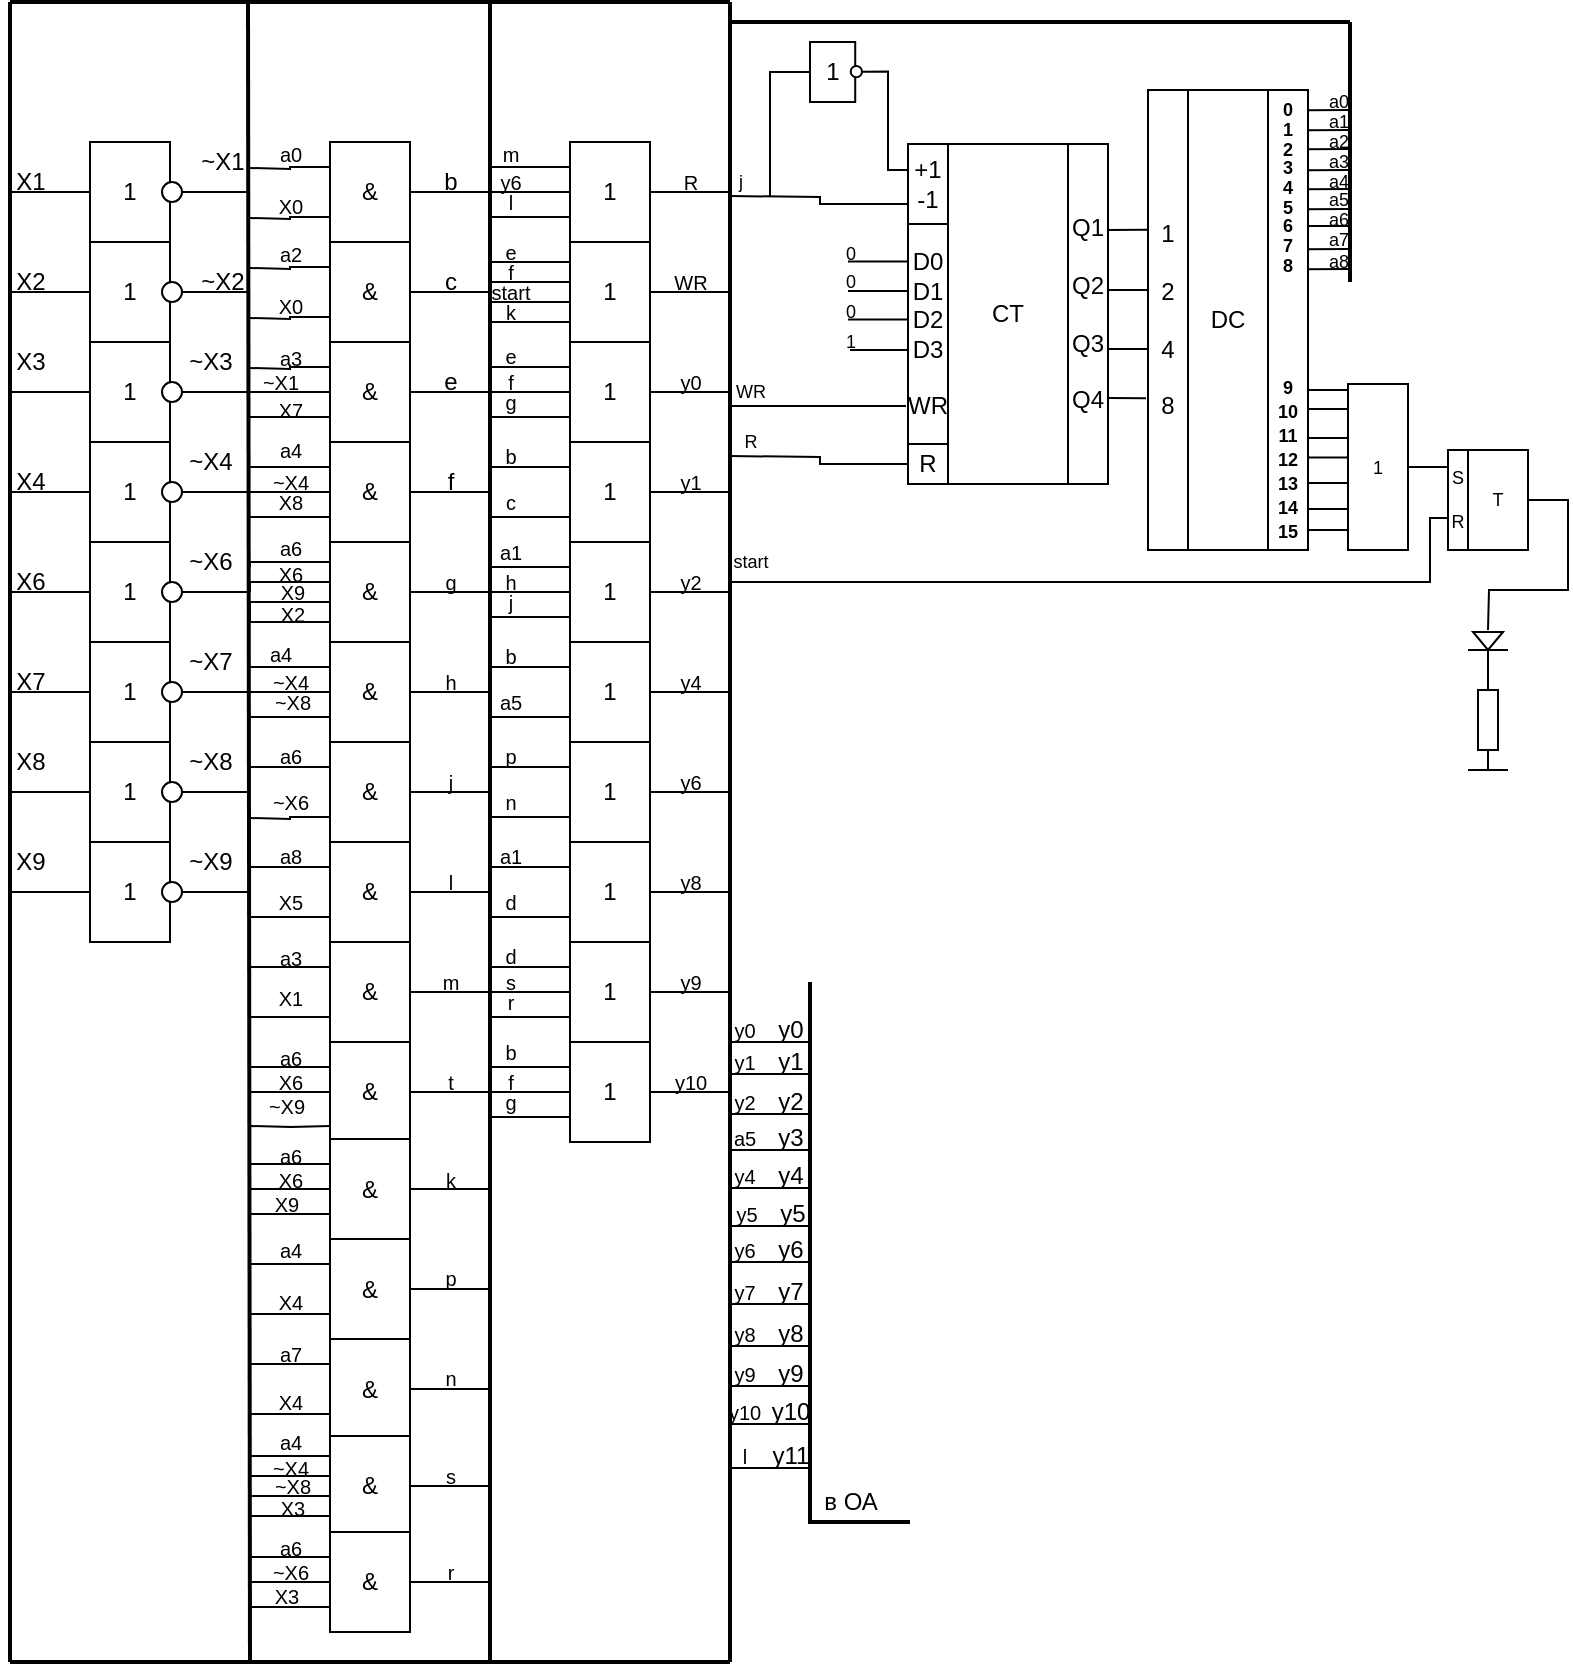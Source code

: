 <mxfile version="17.4.5" type="device"><diagram id="D3QId6zQNKd37qSlIw3y" name="Page-1"><mxGraphModel dx="766" dy="492" grid="1" gridSize="10" guides="1" tooltips="1" connect="1" arrows="1" fold="1" page="1" pageScale="1" pageWidth="827" pageHeight="1169" math="0" shadow="0"><root><mxCell id="0"/><mxCell id="1" parent="0"/><mxCell id="aaEBYNqNYprPddBswNlA-1" value="" style="endArrow=none;html=1;rounded=0;strokeWidth=2;" edge="1" parent="1"><mxGeometry width="50" height="50" relative="1" as="geometry"><mxPoint x="40" y="840" as="sourcePoint"/><mxPoint x="40" y="10" as="targetPoint"/></mxGeometry></mxCell><mxCell id="aaEBYNqNYprPddBswNlA-4" value="" style="group" vertex="1" connectable="0" parent="1"><mxGeometry x="80" y="80" width="46" height="50" as="geometry"/></mxCell><mxCell id="aaEBYNqNYprPddBswNlA-2" value="1" style="rounded=0;whiteSpace=wrap;html=1;" vertex="1" parent="aaEBYNqNYprPddBswNlA-4"><mxGeometry width="40" height="50" as="geometry"/></mxCell><mxCell id="aaEBYNqNYprPddBswNlA-3" value="" style="ellipse;whiteSpace=wrap;html=1;aspect=fixed;" vertex="1" parent="aaEBYNqNYprPddBswNlA-4"><mxGeometry x="36" y="20" width="10" height="10" as="geometry"/></mxCell><mxCell id="aaEBYNqNYprPddBswNlA-5" value="" style="group" vertex="1" connectable="0" parent="1"><mxGeometry x="80" y="130" width="46" height="50" as="geometry"/></mxCell><mxCell id="aaEBYNqNYprPddBswNlA-6" value="1" style="rounded=0;whiteSpace=wrap;html=1;" vertex="1" parent="aaEBYNqNYprPddBswNlA-5"><mxGeometry width="40" height="50" as="geometry"/></mxCell><mxCell id="aaEBYNqNYprPddBswNlA-7" value="" style="ellipse;whiteSpace=wrap;html=1;aspect=fixed;" vertex="1" parent="aaEBYNqNYprPddBswNlA-5"><mxGeometry x="36" y="20" width="10" height="10" as="geometry"/></mxCell><mxCell id="aaEBYNqNYprPddBswNlA-8" value="" style="group" vertex="1" connectable="0" parent="1"><mxGeometry x="80" y="330" width="46" height="50" as="geometry"/></mxCell><mxCell id="aaEBYNqNYprPddBswNlA-9" value="1" style="rounded=0;whiteSpace=wrap;html=1;" vertex="1" parent="aaEBYNqNYprPddBswNlA-8"><mxGeometry width="40" height="50" as="geometry"/></mxCell><mxCell id="aaEBYNqNYprPddBswNlA-10" value="" style="ellipse;whiteSpace=wrap;html=1;aspect=fixed;" vertex="1" parent="aaEBYNqNYprPddBswNlA-8"><mxGeometry x="36" y="20" width="10" height="10" as="geometry"/></mxCell><mxCell id="aaEBYNqNYprPddBswNlA-11" value="" style="group" vertex="1" connectable="0" parent="1"><mxGeometry x="80" y="230" width="46" height="50" as="geometry"/></mxCell><mxCell id="aaEBYNqNYprPddBswNlA-12" value="1" style="rounded=0;whiteSpace=wrap;html=1;" vertex="1" parent="aaEBYNqNYprPddBswNlA-11"><mxGeometry width="40" height="50" as="geometry"/></mxCell><mxCell id="aaEBYNqNYprPddBswNlA-13" value="" style="ellipse;whiteSpace=wrap;html=1;aspect=fixed;" vertex="1" parent="aaEBYNqNYprPddBswNlA-11"><mxGeometry x="36" y="20" width="10" height="10" as="geometry"/></mxCell><mxCell id="aaEBYNqNYprPddBswNlA-14" value="" style="group" vertex="1" connectable="0" parent="1"><mxGeometry x="80" y="180" width="46" height="50" as="geometry"/></mxCell><mxCell id="aaEBYNqNYprPddBswNlA-15" value="1" style="rounded=0;whiteSpace=wrap;html=1;" vertex="1" parent="aaEBYNqNYprPddBswNlA-14"><mxGeometry width="40" height="50" as="geometry"/></mxCell><mxCell id="aaEBYNqNYprPddBswNlA-16" value="" style="ellipse;whiteSpace=wrap;html=1;aspect=fixed;" vertex="1" parent="aaEBYNqNYprPddBswNlA-14"><mxGeometry x="36" y="20" width="10" height="10" as="geometry"/></mxCell><mxCell id="aaEBYNqNYprPddBswNlA-17" value="" style="group" vertex="1" connectable="0" parent="1"><mxGeometry x="80" y="280" width="46" height="50" as="geometry"/></mxCell><mxCell id="aaEBYNqNYprPddBswNlA-18" value="1" style="rounded=0;whiteSpace=wrap;html=1;" vertex="1" parent="aaEBYNqNYprPddBswNlA-17"><mxGeometry width="40" height="50" as="geometry"/></mxCell><mxCell id="aaEBYNqNYprPddBswNlA-19" value="" style="ellipse;whiteSpace=wrap;html=1;aspect=fixed;" vertex="1" parent="aaEBYNqNYprPddBswNlA-17"><mxGeometry x="36" y="20" width="10" height="10" as="geometry"/></mxCell><mxCell id="aaEBYNqNYprPddBswNlA-20" value="" style="group" vertex="1" connectable="0" parent="1"><mxGeometry x="80" y="380" width="46" height="50" as="geometry"/></mxCell><mxCell id="aaEBYNqNYprPddBswNlA-21" value="1" style="rounded=0;whiteSpace=wrap;html=1;" vertex="1" parent="aaEBYNqNYprPddBswNlA-20"><mxGeometry width="40" height="50" as="geometry"/></mxCell><mxCell id="aaEBYNqNYprPddBswNlA-22" value="" style="ellipse;whiteSpace=wrap;html=1;aspect=fixed;" vertex="1" parent="aaEBYNqNYprPddBswNlA-20"><mxGeometry x="36" y="20" width="10" height="10" as="geometry"/></mxCell><mxCell id="aaEBYNqNYprPddBswNlA-23" value="" style="group" vertex="1" connectable="0" parent="1"><mxGeometry x="80" y="430" width="46" height="50" as="geometry"/></mxCell><mxCell id="aaEBYNqNYprPddBswNlA-24" value="1" style="rounded=0;whiteSpace=wrap;html=1;" vertex="1" parent="aaEBYNqNYprPddBswNlA-23"><mxGeometry width="40" height="50" as="geometry"/></mxCell><mxCell id="aaEBYNqNYprPddBswNlA-25" value="" style="ellipse;whiteSpace=wrap;html=1;aspect=fixed;" vertex="1" parent="aaEBYNqNYprPddBswNlA-23"><mxGeometry x="36" y="20" width="10" height="10" as="geometry"/></mxCell><mxCell id="aaEBYNqNYprPddBswNlA-27" style="edgeStyle=orthogonalEdgeStyle;rounded=0;orthogonalLoop=1;jettySize=auto;html=1;exitX=0;exitY=0.5;exitDx=0;exitDy=0;strokeWidth=1;endArrow=none;endFill=0;" edge="1" parent="1" source="aaEBYNqNYprPddBswNlA-2"><mxGeometry relative="1" as="geometry"><mxPoint x="40" y="105" as="targetPoint"/></mxGeometry></mxCell><mxCell id="aaEBYNqNYprPddBswNlA-28" style="edgeStyle=orthogonalEdgeStyle;rounded=0;orthogonalLoop=1;jettySize=auto;html=1;exitX=0;exitY=0.5;exitDx=0;exitDy=0;endArrow=none;endFill=0;strokeWidth=1;" edge="1" parent="1" source="aaEBYNqNYprPddBswNlA-6"><mxGeometry relative="1" as="geometry"><mxPoint x="40" y="155" as="targetPoint"/></mxGeometry></mxCell><mxCell id="aaEBYNqNYprPddBswNlA-29" style="edgeStyle=orthogonalEdgeStyle;rounded=0;orthogonalLoop=1;jettySize=auto;html=1;exitX=0;exitY=0.5;exitDx=0;exitDy=0;endArrow=none;endFill=0;strokeWidth=1;" edge="1" parent="1" source="aaEBYNqNYprPddBswNlA-15"><mxGeometry relative="1" as="geometry"><mxPoint x="40" y="205" as="targetPoint"/></mxGeometry></mxCell><mxCell id="aaEBYNqNYprPddBswNlA-30" style="edgeStyle=orthogonalEdgeStyle;rounded=0;orthogonalLoop=1;jettySize=auto;html=1;exitX=0;exitY=0.5;exitDx=0;exitDy=0;endArrow=none;endFill=0;strokeWidth=1;" edge="1" parent="1" source="aaEBYNqNYprPddBswNlA-12"><mxGeometry relative="1" as="geometry"><mxPoint x="40" y="255" as="targetPoint"/></mxGeometry></mxCell><mxCell id="aaEBYNqNYprPddBswNlA-32" style="edgeStyle=orthogonalEdgeStyle;rounded=0;orthogonalLoop=1;jettySize=auto;html=1;exitX=0;exitY=0.5;exitDx=0;exitDy=0;endArrow=none;endFill=0;strokeWidth=1;" edge="1" parent="1" source="aaEBYNqNYprPddBswNlA-18"><mxGeometry relative="1" as="geometry"><mxPoint x="40" y="305" as="targetPoint"/></mxGeometry></mxCell><mxCell id="aaEBYNqNYprPddBswNlA-33" style="edgeStyle=orthogonalEdgeStyle;rounded=0;orthogonalLoop=1;jettySize=auto;html=1;exitX=0;exitY=0.5;exitDx=0;exitDy=0;endArrow=none;endFill=0;strokeWidth=1;" edge="1" parent="1" source="aaEBYNqNYprPddBswNlA-9"><mxGeometry relative="1" as="geometry"><mxPoint x="40" y="355" as="targetPoint"/></mxGeometry></mxCell><mxCell id="aaEBYNqNYprPddBswNlA-34" style="edgeStyle=orthogonalEdgeStyle;rounded=0;orthogonalLoop=1;jettySize=auto;html=1;exitX=0;exitY=0.5;exitDx=0;exitDy=0;endArrow=none;endFill=0;strokeWidth=1;" edge="1" parent="1" source="aaEBYNqNYprPddBswNlA-21"><mxGeometry relative="1" as="geometry"><mxPoint x="40" y="405" as="targetPoint"/></mxGeometry></mxCell><mxCell id="aaEBYNqNYprPddBswNlA-35" style="edgeStyle=orthogonalEdgeStyle;rounded=0;orthogonalLoop=1;jettySize=auto;html=1;exitX=0;exitY=0.5;exitDx=0;exitDy=0;endArrow=none;endFill=0;strokeWidth=1;" edge="1" parent="1" source="aaEBYNqNYprPddBswNlA-24"><mxGeometry relative="1" as="geometry"><mxPoint x="40" y="455" as="targetPoint"/></mxGeometry></mxCell><mxCell id="aaEBYNqNYprPddBswNlA-36" style="edgeStyle=orthogonalEdgeStyle;rounded=0;orthogonalLoop=1;jettySize=auto;html=1;exitX=1;exitY=0.5;exitDx=0;exitDy=0;endArrow=none;endFill=0;strokeWidth=1;" edge="1" parent="1" source="aaEBYNqNYprPddBswNlA-3"><mxGeometry relative="1" as="geometry"><mxPoint x="160" y="105" as="targetPoint"/></mxGeometry></mxCell><mxCell id="aaEBYNqNYprPddBswNlA-37" style="edgeStyle=orthogonalEdgeStyle;rounded=0;orthogonalLoop=1;jettySize=auto;html=1;exitX=1;exitY=0.5;exitDx=0;exitDy=0;endArrow=none;endFill=0;strokeWidth=1;" edge="1" parent="1" source="aaEBYNqNYprPddBswNlA-7"><mxGeometry relative="1" as="geometry"><mxPoint x="160" y="155" as="targetPoint"/></mxGeometry></mxCell><mxCell id="aaEBYNqNYprPddBswNlA-38" style="edgeStyle=orthogonalEdgeStyle;rounded=0;orthogonalLoop=1;jettySize=auto;html=1;exitX=1;exitY=0.5;exitDx=0;exitDy=0;endArrow=none;endFill=0;strokeWidth=1;" edge="1" parent="1" source="aaEBYNqNYprPddBswNlA-16"><mxGeometry relative="1" as="geometry"><mxPoint x="160" y="205" as="targetPoint"/></mxGeometry></mxCell><mxCell id="aaEBYNqNYprPddBswNlA-39" style="edgeStyle=orthogonalEdgeStyle;rounded=0;orthogonalLoop=1;jettySize=auto;html=1;exitX=1;exitY=0.5;exitDx=0;exitDy=0;endArrow=none;endFill=0;strokeWidth=1;" edge="1" parent="1" source="aaEBYNqNYprPddBswNlA-13"><mxGeometry relative="1" as="geometry"><mxPoint x="160" y="255" as="targetPoint"/></mxGeometry></mxCell><mxCell id="aaEBYNqNYprPddBswNlA-42" style="edgeStyle=orthogonalEdgeStyle;rounded=0;orthogonalLoop=1;jettySize=auto;html=1;exitX=1;exitY=0.5;exitDx=0;exitDy=0;endArrow=none;endFill=0;strokeWidth=1;" edge="1" parent="1" source="aaEBYNqNYprPddBswNlA-19"><mxGeometry relative="1" as="geometry"><mxPoint x="160" y="305" as="targetPoint"/></mxGeometry></mxCell><mxCell id="aaEBYNqNYprPddBswNlA-44" style="edgeStyle=orthogonalEdgeStyle;rounded=0;orthogonalLoop=1;jettySize=auto;html=1;exitX=1;exitY=0.5;exitDx=0;exitDy=0;endArrow=none;endFill=0;strokeWidth=1;" edge="1" parent="1" source="aaEBYNqNYprPddBswNlA-10"><mxGeometry relative="1" as="geometry"><mxPoint x="160" y="355" as="targetPoint"/></mxGeometry></mxCell><mxCell id="aaEBYNqNYprPddBswNlA-46" style="edgeStyle=orthogonalEdgeStyle;rounded=0;orthogonalLoop=1;jettySize=auto;html=1;exitX=1;exitY=0.5;exitDx=0;exitDy=0;endArrow=none;endFill=0;strokeWidth=1;" edge="1" parent="1" source="aaEBYNqNYprPddBswNlA-22"><mxGeometry relative="1" as="geometry"><mxPoint x="160" y="405" as="targetPoint"/></mxGeometry></mxCell><mxCell id="aaEBYNqNYprPddBswNlA-47" style="edgeStyle=orthogonalEdgeStyle;rounded=0;orthogonalLoop=1;jettySize=auto;html=1;exitX=1;exitY=0.5;exitDx=0;exitDy=0;endArrow=none;endFill=0;strokeWidth=1;" edge="1" parent="1" source="aaEBYNqNYprPddBswNlA-25"><mxGeometry relative="1" as="geometry"><mxPoint x="160" y="455" as="targetPoint"/></mxGeometry></mxCell><mxCell id="aaEBYNqNYprPddBswNlA-48" value="X1" style="text;html=1;align=center;verticalAlign=middle;resizable=0;points=[];autosize=1;strokeColor=none;fillColor=none;" vertex="1" parent="1"><mxGeometry x="35" y="90" width="30" height="20" as="geometry"/></mxCell><mxCell id="aaEBYNqNYprPddBswNlA-49" value="X2" style="text;html=1;align=center;verticalAlign=middle;resizable=0;points=[];autosize=1;strokeColor=none;fillColor=none;" vertex="1" parent="1"><mxGeometry x="35" y="140" width="30" height="20" as="geometry"/></mxCell><mxCell id="aaEBYNqNYprPddBswNlA-50" value="X3" style="text;html=1;align=center;verticalAlign=middle;resizable=0;points=[];autosize=1;strokeColor=none;fillColor=none;" vertex="1" parent="1"><mxGeometry x="35" y="180" width="30" height="20" as="geometry"/></mxCell><mxCell id="aaEBYNqNYprPddBswNlA-51" value="X4" style="text;html=1;align=center;verticalAlign=middle;resizable=0;points=[];autosize=1;strokeColor=none;fillColor=none;" vertex="1" parent="1"><mxGeometry x="35" y="240" width="30" height="20" as="geometry"/></mxCell><mxCell id="aaEBYNqNYprPddBswNlA-52" value="X6" style="text;html=1;align=center;verticalAlign=middle;resizable=0;points=[];autosize=1;strokeColor=none;fillColor=none;" vertex="1" parent="1"><mxGeometry x="35" y="290" width="30" height="20" as="geometry"/></mxCell><mxCell id="aaEBYNqNYprPddBswNlA-53" value="X7" style="text;html=1;align=center;verticalAlign=middle;resizable=0;points=[];autosize=1;strokeColor=none;fillColor=none;" vertex="1" parent="1"><mxGeometry x="35" y="340" width="30" height="20" as="geometry"/></mxCell><mxCell id="aaEBYNqNYprPddBswNlA-54" value="X8" style="text;html=1;align=center;verticalAlign=middle;resizable=0;points=[];autosize=1;strokeColor=none;fillColor=none;" vertex="1" parent="1"><mxGeometry x="35" y="380" width="30" height="20" as="geometry"/></mxCell><mxCell id="aaEBYNqNYprPddBswNlA-55" value="X9" style="text;html=1;align=center;verticalAlign=middle;resizable=0;points=[];autosize=1;strokeColor=none;fillColor=none;" vertex="1" parent="1"><mxGeometry x="35" y="430" width="30" height="20" as="geometry"/></mxCell><mxCell id="aaEBYNqNYprPddBswNlA-56" value="~X1" style="text;html=1;align=center;verticalAlign=middle;resizable=0;points=[];autosize=1;strokeColor=none;fillColor=none;" vertex="1" parent="1"><mxGeometry x="126" y="80" width="40" height="20" as="geometry"/></mxCell><mxCell id="aaEBYNqNYprPddBswNlA-57" value="~X2" style="text;html=1;align=center;verticalAlign=middle;resizable=0;points=[];autosize=1;strokeColor=none;fillColor=none;" vertex="1" parent="1"><mxGeometry x="126" y="140" width="40" height="20" as="geometry"/></mxCell><mxCell id="aaEBYNqNYprPddBswNlA-58" value="~X3" style="text;html=1;align=center;verticalAlign=middle;resizable=0;points=[];autosize=1;strokeColor=none;fillColor=none;" vertex="1" parent="1"><mxGeometry x="120" y="180" width="40" height="20" as="geometry"/></mxCell><mxCell id="aaEBYNqNYprPddBswNlA-59" value="~X4" style="text;html=1;align=center;verticalAlign=middle;resizable=0;points=[];autosize=1;strokeColor=none;fillColor=none;" vertex="1" parent="1"><mxGeometry x="120" y="230" width="40" height="20" as="geometry"/></mxCell><mxCell id="aaEBYNqNYprPddBswNlA-60" value="~X6" style="text;html=1;align=center;verticalAlign=middle;resizable=0;points=[];autosize=1;strokeColor=none;fillColor=none;" vertex="1" parent="1"><mxGeometry x="120" y="280" width="40" height="20" as="geometry"/></mxCell><mxCell id="aaEBYNqNYprPddBswNlA-61" value="~X7" style="text;html=1;align=center;verticalAlign=middle;resizable=0;points=[];autosize=1;strokeColor=none;fillColor=none;" vertex="1" parent="1"><mxGeometry x="120" y="330" width="40" height="20" as="geometry"/></mxCell><mxCell id="aaEBYNqNYprPddBswNlA-62" value="~X8" style="text;html=1;align=center;verticalAlign=middle;resizable=0;points=[];autosize=1;strokeColor=none;fillColor=none;" vertex="1" parent="1"><mxGeometry x="120" y="380" width="40" height="20" as="geometry"/></mxCell><mxCell id="aaEBYNqNYprPddBswNlA-64" value="~X9" style="text;html=1;align=center;verticalAlign=middle;resizable=0;points=[];autosize=1;strokeColor=none;fillColor=none;" vertex="1" parent="1"><mxGeometry x="120" y="430" width="40" height="20" as="geometry"/></mxCell><mxCell id="aaEBYNqNYprPddBswNlA-65" value="" style="endArrow=none;html=1;rounded=0;strokeWidth=2;" edge="1" parent="1"><mxGeometry width="50" height="50" relative="1" as="geometry"><mxPoint x="160" y="840" as="sourcePoint"/><mxPoint x="159" y="10" as="targetPoint"/></mxGeometry></mxCell><mxCell id="aaEBYNqNYprPddBswNlA-68" style="edgeStyle=orthogonalEdgeStyle;rounded=0;orthogonalLoop=1;jettySize=auto;html=1;exitX=0;exitY=0.25;exitDx=0;exitDy=0;endArrow=none;endFill=0;strokeWidth=1;" edge="1" parent="1" source="aaEBYNqNYprPddBswNlA-67"><mxGeometry relative="1" as="geometry"><mxPoint x="160" y="93" as="targetPoint"/></mxGeometry></mxCell><mxCell id="aaEBYNqNYprPddBswNlA-71" style="edgeStyle=orthogonalEdgeStyle;rounded=0;orthogonalLoop=1;jettySize=auto;html=1;exitX=0;exitY=0.75;exitDx=0;exitDy=0;endArrow=none;endFill=0;strokeWidth=1;" edge="1" parent="1" source="aaEBYNqNYprPddBswNlA-67"><mxGeometry relative="1" as="geometry"><mxPoint x="160" y="118" as="targetPoint"/></mxGeometry></mxCell><mxCell id="aaEBYNqNYprPddBswNlA-75" style="edgeStyle=orthogonalEdgeStyle;rounded=0;orthogonalLoop=1;jettySize=auto;html=1;exitX=1;exitY=0.5;exitDx=0;exitDy=0;endArrow=none;endFill=0;strokeWidth=1;" edge="1" parent="1" source="aaEBYNqNYprPddBswNlA-67"><mxGeometry relative="1" as="geometry"><mxPoint x="280" y="105" as="targetPoint"/></mxGeometry></mxCell><mxCell id="aaEBYNqNYprPddBswNlA-67" value="&amp;amp;" style="rounded=0;whiteSpace=wrap;html=1;" vertex="1" parent="1"><mxGeometry x="200" y="80" width="40" height="50" as="geometry"/></mxCell><mxCell id="aaEBYNqNYprPddBswNlA-72" value="&lt;font style=&quot;font-size: 10px&quot;&gt;a0&lt;/font&gt;" style="text;html=1;align=center;verticalAlign=middle;resizable=0;points=[];autosize=1;strokeColor=none;fillColor=none;" vertex="1" parent="1"><mxGeometry x="165" y="76" width="30" height="20" as="geometry"/></mxCell><mxCell id="aaEBYNqNYprPddBswNlA-74" value="&lt;font style=&quot;font-size: 10px&quot;&gt;X0&lt;/font&gt;" style="text;html=1;align=center;verticalAlign=middle;resizable=0;points=[];autosize=1;strokeColor=none;fillColor=none;" vertex="1" parent="1"><mxGeometry x="165" y="102" width="30" height="20" as="geometry"/></mxCell><mxCell id="aaEBYNqNYprPddBswNlA-76" value="b" style="text;html=1;align=center;verticalAlign=middle;resizable=0;points=[];autosize=1;strokeColor=none;fillColor=none;" vertex="1" parent="1"><mxGeometry x="250" y="90" width="20" height="20" as="geometry"/></mxCell><mxCell id="aaEBYNqNYprPddBswNlA-78" style="edgeStyle=orthogonalEdgeStyle;rounded=0;orthogonalLoop=1;jettySize=auto;html=1;exitX=0;exitY=0.25;exitDx=0;exitDy=0;endArrow=none;endFill=0;strokeWidth=1;" edge="1" parent="1" source="aaEBYNqNYprPddBswNlA-77"><mxGeometry relative="1" as="geometry"><mxPoint x="160" y="143" as="targetPoint"/></mxGeometry></mxCell><mxCell id="aaEBYNqNYprPddBswNlA-79" style="edgeStyle=orthogonalEdgeStyle;rounded=0;orthogonalLoop=1;jettySize=auto;html=1;exitX=0;exitY=0.75;exitDx=0;exitDy=0;endArrow=none;endFill=0;strokeWidth=1;" edge="1" parent="1" source="aaEBYNqNYprPddBswNlA-77"><mxGeometry relative="1" as="geometry"><mxPoint x="160" y="168" as="targetPoint"/></mxGeometry></mxCell><mxCell id="aaEBYNqNYprPddBswNlA-83" style="edgeStyle=orthogonalEdgeStyle;rounded=0;orthogonalLoop=1;jettySize=auto;html=1;exitX=1;exitY=0.5;exitDx=0;exitDy=0;endArrow=none;endFill=0;strokeWidth=1;" edge="1" parent="1" source="aaEBYNqNYprPddBswNlA-77"><mxGeometry relative="1" as="geometry"><mxPoint x="280" y="155" as="targetPoint"/></mxGeometry></mxCell><mxCell id="aaEBYNqNYprPddBswNlA-77" value="&amp;amp;" style="rounded=0;whiteSpace=wrap;html=1;" vertex="1" parent="1"><mxGeometry x="200" y="130" width="40" height="50" as="geometry"/></mxCell><mxCell id="aaEBYNqNYprPddBswNlA-81" value="&lt;font style=&quot;font-size: 10px&quot;&gt;a2&lt;/font&gt;" style="text;html=1;align=center;verticalAlign=middle;resizable=0;points=[];autosize=1;strokeColor=none;fillColor=none;" vertex="1" parent="1"><mxGeometry x="165" y="126" width="30" height="20" as="geometry"/></mxCell><mxCell id="aaEBYNqNYprPddBswNlA-82" value="&lt;font style=&quot;font-size: 10px&quot;&gt;X0&lt;/font&gt;" style="text;html=1;align=center;verticalAlign=middle;resizable=0;points=[];autosize=1;strokeColor=none;fillColor=none;" vertex="1" parent="1"><mxGeometry x="165" y="152" width="30" height="20" as="geometry"/></mxCell><mxCell id="aaEBYNqNYprPddBswNlA-84" value="c" style="text;html=1;align=center;verticalAlign=middle;resizable=0;points=[];autosize=1;strokeColor=none;fillColor=none;" vertex="1" parent="1"><mxGeometry x="250" y="140" width="20" height="20" as="geometry"/></mxCell><mxCell id="aaEBYNqNYprPddBswNlA-86" style="edgeStyle=orthogonalEdgeStyle;rounded=0;orthogonalLoop=1;jettySize=auto;html=1;exitX=0;exitY=0.25;exitDx=0;exitDy=0;endArrow=none;endFill=0;strokeWidth=1;" edge="1" parent="1" source="aaEBYNqNYprPddBswNlA-85"><mxGeometry relative="1" as="geometry"><mxPoint x="160" y="193" as="targetPoint"/></mxGeometry></mxCell><mxCell id="aaEBYNqNYprPddBswNlA-87" style="edgeStyle=orthogonalEdgeStyle;rounded=0;orthogonalLoop=1;jettySize=auto;html=1;exitX=0;exitY=0.5;exitDx=0;exitDy=0;endArrow=none;endFill=0;strokeWidth=1;" edge="1" parent="1" source="aaEBYNqNYprPddBswNlA-85"><mxGeometry relative="1" as="geometry"><mxPoint x="160" y="205" as="targetPoint"/></mxGeometry></mxCell><mxCell id="aaEBYNqNYprPddBswNlA-88" style="edgeStyle=orthogonalEdgeStyle;rounded=0;orthogonalLoop=1;jettySize=auto;html=1;exitX=0;exitY=0.75;exitDx=0;exitDy=0;endArrow=none;endFill=0;strokeWidth=1;" edge="1" parent="1" source="aaEBYNqNYprPddBswNlA-85"><mxGeometry relative="1" as="geometry"><mxPoint x="160" y="217.5" as="targetPoint"/></mxGeometry></mxCell><mxCell id="aaEBYNqNYprPddBswNlA-92" style="edgeStyle=orthogonalEdgeStyle;rounded=0;orthogonalLoop=1;jettySize=auto;html=1;exitX=1;exitY=0.5;exitDx=0;exitDy=0;endArrow=none;endFill=0;strokeWidth=1;" edge="1" parent="1" source="aaEBYNqNYprPddBswNlA-85"><mxGeometry relative="1" as="geometry"><mxPoint x="280" y="205" as="targetPoint"/></mxGeometry></mxCell><mxCell id="aaEBYNqNYprPddBswNlA-85" value="&amp;amp;" style="rounded=0;whiteSpace=wrap;html=1;" vertex="1" parent="1"><mxGeometry x="200" y="180" width="40" height="50" as="geometry"/></mxCell><mxCell id="aaEBYNqNYprPddBswNlA-89" value="&lt;font style=&quot;font-size: 10px&quot;&gt;a3&lt;/font&gt;" style="text;html=1;align=center;verticalAlign=middle;resizable=0;points=[];autosize=1;strokeColor=none;fillColor=none;" vertex="1" parent="1"><mxGeometry x="165" y="178" width="30" height="20" as="geometry"/></mxCell><mxCell id="aaEBYNqNYprPddBswNlA-90" value="&lt;font style=&quot;font-size: 10px&quot;&gt;~X1&lt;/font&gt;" style="text;html=1;align=center;verticalAlign=middle;resizable=0;points=[];autosize=1;strokeColor=none;fillColor=none;" vertex="1" parent="1"><mxGeometry x="160" y="190" width="30" height="20" as="geometry"/></mxCell><mxCell id="aaEBYNqNYprPddBswNlA-91" value="&lt;font style=&quot;font-size: 10px&quot;&gt;X7&lt;/font&gt;" style="text;html=1;align=center;verticalAlign=middle;resizable=0;points=[];autosize=1;strokeColor=none;fillColor=none;" vertex="1" parent="1"><mxGeometry x="165" y="204" width="30" height="20" as="geometry"/></mxCell><mxCell id="aaEBYNqNYprPddBswNlA-93" value="e" style="text;html=1;align=center;verticalAlign=middle;resizable=0;points=[];autosize=1;strokeColor=none;fillColor=none;" vertex="1" parent="1"><mxGeometry x="250" y="190" width="20" height="20" as="geometry"/></mxCell><mxCell id="aaEBYNqNYprPddBswNlA-95" style="edgeStyle=orthogonalEdgeStyle;rounded=0;orthogonalLoop=1;jettySize=auto;html=1;exitX=0;exitY=0.25;exitDx=0;exitDy=0;endArrow=none;endFill=0;strokeWidth=1;" edge="1" parent="1" source="aaEBYNqNYprPddBswNlA-94"><mxGeometry relative="1" as="geometry"><mxPoint x="160" y="242.5" as="targetPoint"/></mxGeometry></mxCell><mxCell id="aaEBYNqNYprPddBswNlA-96" style="edgeStyle=orthogonalEdgeStyle;rounded=0;orthogonalLoop=1;jettySize=auto;html=1;exitX=0;exitY=0.5;exitDx=0;exitDy=0;endArrow=none;endFill=0;strokeWidth=1;" edge="1" parent="1" source="aaEBYNqNYprPddBswNlA-94"><mxGeometry relative="1" as="geometry"><mxPoint x="160" y="255" as="targetPoint"/></mxGeometry></mxCell><mxCell id="aaEBYNqNYprPddBswNlA-97" style="edgeStyle=orthogonalEdgeStyle;rounded=0;orthogonalLoop=1;jettySize=auto;html=1;exitX=0;exitY=0.75;exitDx=0;exitDy=0;endArrow=none;endFill=0;strokeWidth=1;" edge="1" parent="1" source="aaEBYNqNYprPddBswNlA-94"><mxGeometry relative="1" as="geometry"><mxPoint x="160" y="267.5" as="targetPoint"/></mxGeometry></mxCell><mxCell id="aaEBYNqNYprPddBswNlA-101" style="edgeStyle=orthogonalEdgeStyle;rounded=0;orthogonalLoop=1;jettySize=auto;html=1;exitX=1;exitY=0.5;exitDx=0;exitDy=0;endArrow=none;endFill=0;strokeWidth=1;" edge="1" parent="1" source="aaEBYNqNYprPddBswNlA-94"><mxGeometry relative="1" as="geometry"><mxPoint x="280" y="255" as="targetPoint"/></mxGeometry></mxCell><mxCell id="aaEBYNqNYprPddBswNlA-94" value="&amp;amp;" style="rounded=0;whiteSpace=wrap;html=1;" vertex="1" parent="1"><mxGeometry x="200" y="230" width="40" height="50" as="geometry"/></mxCell><mxCell id="aaEBYNqNYprPddBswNlA-98" value="&lt;font style=&quot;font-size: 10px&quot;&gt;a4&lt;/font&gt;" style="text;html=1;align=center;verticalAlign=middle;resizable=0;points=[];autosize=1;strokeColor=none;fillColor=none;" vertex="1" parent="1"><mxGeometry x="165" y="224" width="30" height="20" as="geometry"/></mxCell><mxCell id="aaEBYNqNYprPddBswNlA-99" value="&lt;font style=&quot;font-size: 10px&quot;&gt;~X4&lt;/font&gt;" style="text;html=1;align=center;verticalAlign=middle;resizable=0;points=[];autosize=1;strokeColor=none;fillColor=none;" vertex="1" parent="1"><mxGeometry x="165" y="240" width="30" height="20" as="geometry"/></mxCell><mxCell id="aaEBYNqNYprPddBswNlA-100" value="&lt;font style=&quot;font-size: 10px&quot;&gt;X8&lt;/font&gt;" style="text;html=1;align=center;verticalAlign=middle;resizable=0;points=[];autosize=1;strokeColor=none;fillColor=none;" vertex="1" parent="1"><mxGeometry x="165" y="250" width="30" height="20" as="geometry"/></mxCell><mxCell id="aaEBYNqNYprPddBswNlA-102" value="f" style="text;html=1;align=center;verticalAlign=middle;resizable=0;points=[];autosize=1;strokeColor=none;fillColor=none;" vertex="1" parent="1"><mxGeometry x="250" y="240" width="20" height="20" as="geometry"/></mxCell><mxCell id="aaEBYNqNYprPddBswNlA-105" style="edgeStyle=orthogonalEdgeStyle;rounded=0;orthogonalLoop=1;jettySize=auto;html=1;exitX=0;exitY=0.25;exitDx=0;exitDy=0;endArrow=none;endFill=0;strokeWidth=1;" edge="1" parent="1" source="aaEBYNqNYprPddBswNlA-103"><mxGeometry relative="1" as="geometry"><mxPoint x="160" y="292.5" as="targetPoint"/><Array as="points"><mxPoint x="200" y="290"/><mxPoint x="160" y="290"/></Array></mxGeometry></mxCell><mxCell id="aaEBYNqNYprPddBswNlA-106" style="edgeStyle=orthogonalEdgeStyle;rounded=0;orthogonalLoop=1;jettySize=auto;html=1;exitX=0;exitY=0.5;exitDx=0;exitDy=0;endArrow=none;endFill=0;strokeWidth=1;" edge="1" parent="1" source="aaEBYNqNYprPddBswNlA-103"><mxGeometry relative="1" as="geometry"><mxPoint x="160" y="305" as="targetPoint"/><Array as="points"><mxPoint x="200" y="300"/><mxPoint x="160" y="300"/></Array></mxGeometry></mxCell><mxCell id="aaEBYNqNYprPddBswNlA-107" style="edgeStyle=orthogonalEdgeStyle;rounded=0;orthogonalLoop=1;jettySize=auto;html=1;exitX=0;exitY=0.75;exitDx=0;exitDy=0;endArrow=none;endFill=0;strokeWidth=1;" edge="1" parent="1" source="aaEBYNqNYprPddBswNlA-103"><mxGeometry relative="1" as="geometry"><mxPoint x="160" y="317.5" as="targetPoint"/><Array as="points"><mxPoint x="200" y="310"/><mxPoint x="160" y="310"/></Array></mxGeometry></mxCell><mxCell id="aaEBYNqNYprPddBswNlA-108" style="edgeStyle=orthogonalEdgeStyle;rounded=0;orthogonalLoop=1;jettySize=auto;html=1;exitX=0;exitY=0.75;exitDx=0;exitDy=0;endArrow=none;endFill=0;strokeWidth=1;" edge="1" parent="1" source="aaEBYNqNYprPddBswNlA-103"><mxGeometry relative="1" as="geometry"><mxPoint x="160" y="317.5" as="targetPoint"/><Array as="points"><mxPoint x="200" y="320"/><mxPoint x="160" y="320"/></Array></mxGeometry></mxCell><mxCell id="aaEBYNqNYprPddBswNlA-114" style="edgeStyle=orthogonalEdgeStyle;rounded=0;orthogonalLoop=1;jettySize=auto;html=1;exitX=1;exitY=0.5;exitDx=0;exitDy=0;fontSize=10;endArrow=none;endFill=0;strokeWidth=1;" edge="1" parent="1" source="aaEBYNqNYprPddBswNlA-103"><mxGeometry relative="1" as="geometry"><mxPoint x="280" y="305" as="targetPoint"/></mxGeometry></mxCell><mxCell id="aaEBYNqNYprPddBswNlA-103" value="&amp;amp;" style="rounded=0;whiteSpace=wrap;html=1;" vertex="1" parent="1"><mxGeometry x="200" y="280" width="40" height="50" as="geometry"/></mxCell><mxCell id="aaEBYNqNYprPddBswNlA-109" value="&lt;font style=&quot;font-size: 10px&quot;&gt;a6&lt;/font&gt;" style="text;html=1;align=center;verticalAlign=middle;resizable=0;points=[];autosize=1;strokeColor=none;fillColor=none;" vertex="1" parent="1"><mxGeometry x="165" y="273" width="30" height="20" as="geometry"/></mxCell><mxCell id="aaEBYNqNYprPddBswNlA-110" value="&lt;font style=&quot;font-size: 10px&quot;&gt;X6&lt;/font&gt;" style="text;html=1;align=center;verticalAlign=middle;resizable=0;points=[];autosize=1;strokeColor=none;fillColor=none;" vertex="1" parent="1"><mxGeometry x="165" y="286" width="30" height="20" as="geometry"/></mxCell><mxCell id="aaEBYNqNYprPddBswNlA-112" value="&lt;font style=&quot;font-size: 10px&quot;&gt;X9&lt;/font&gt;" style="text;html=1;align=center;verticalAlign=middle;resizable=0;points=[];autosize=1;strokeColor=none;fillColor=none;" vertex="1" parent="1"><mxGeometry x="166" y="295" width="30" height="20" as="geometry"/></mxCell><mxCell id="aaEBYNqNYprPddBswNlA-113" value="&lt;font style=&quot;font-size: 10px&quot;&gt;X2&lt;/font&gt;" style="text;html=1;align=center;verticalAlign=middle;resizable=0;points=[];autosize=1;strokeColor=none;fillColor=none;" vertex="1" parent="1"><mxGeometry x="166" y="306" width="30" height="20" as="geometry"/></mxCell><mxCell id="aaEBYNqNYprPddBswNlA-115" value="g" style="text;html=1;align=center;verticalAlign=middle;resizable=0;points=[];autosize=1;strokeColor=none;fillColor=none;fontSize=10;" vertex="1" parent="1"><mxGeometry x="250" y="290" width="20" height="20" as="geometry"/></mxCell><mxCell id="aaEBYNqNYprPddBswNlA-117" style="edgeStyle=orthogonalEdgeStyle;rounded=0;orthogonalLoop=1;jettySize=auto;html=1;exitX=0;exitY=0.25;exitDx=0;exitDy=0;fontSize=10;endArrow=none;endFill=0;strokeWidth=1;" edge="1" parent="1" source="aaEBYNqNYprPddBswNlA-116"><mxGeometry relative="1" as="geometry"><mxPoint x="160" y="342.5" as="targetPoint"/></mxGeometry></mxCell><mxCell id="aaEBYNqNYprPddBswNlA-120" style="edgeStyle=orthogonalEdgeStyle;rounded=0;orthogonalLoop=1;jettySize=auto;html=1;exitX=0;exitY=0.5;exitDx=0;exitDy=0;fontSize=10;endArrow=none;endFill=0;strokeWidth=1;" edge="1" parent="1" source="aaEBYNqNYprPddBswNlA-116"><mxGeometry relative="1" as="geometry"><mxPoint x="160" y="355" as="targetPoint"/></mxGeometry></mxCell><mxCell id="aaEBYNqNYprPddBswNlA-121" style="edgeStyle=orthogonalEdgeStyle;rounded=0;orthogonalLoop=1;jettySize=auto;html=1;exitX=0;exitY=0.75;exitDx=0;exitDy=0;fontSize=10;endArrow=none;endFill=0;strokeWidth=1;" edge="1" parent="1" source="aaEBYNqNYprPddBswNlA-116"><mxGeometry relative="1" as="geometry"><mxPoint x="160" y="367.5" as="targetPoint"/></mxGeometry></mxCell><mxCell id="aaEBYNqNYprPddBswNlA-125" style="edgeStyle=orthogonalEdgeStyle;rounded=0;orthogonalLoop=1;jettySize=auto;html=1;exitX=1;exitY=0.5;exitDx=0;exitDy=0;fontSize=10;endArrow=none;endFill=0;strokeWidth=1;" edge="1" parent="1" source="aaEBYNqNYprPddBswNlA-116"><mxGeometry relative="1" as="geometry"><mxPoint x="280" y="355" as="targetPoint"/></mxGeometry></mxCell><mxCell id="aaEBYNqNYprPddBswNlA-116" value="&amp;amp;" style="rounded=0;whiteSpace=wrap;html=1;" vertex="1" parent="1"><mxGeometry x="200" y="330" width="40" height="50" as="geometry"/></mxCell><mxCell id="aaEBYNqNYprPddBswNlA-119" value="&lt;font style=&quot;font-size: 10px&quot;&gt;a4&lt;/font&gt;" style="text;html=1;align=center;verticalAlign=middle;resizable=0;points=[];autosize=1;strokeColor=none;fillColor=none;" vertex="1" parent="1"><mxGeometry x="160" y="326" width="30" height="20" as="geometry"/></mxCell><mxCell id="aaEBYNqNYprPddBswNlA-122" value="~X4" style="text;html=1;align=center;verticalAlign=middle;resizable=0;points=[];autosize=1;strokeColor=none;fillColor=none;fontSize=10;" vertex="1" parent="1"><mxGeometry x="165" y="340" width="30" height="20" as="geometry"/></mxCell><mxCell id="aaEBYNqNYprPddBswNlA-123" value="&lt;font style=&quot;font-size: 10px&quot;&gt;~X8&lt;/font&gt;" style="text;html=1;align=center;verticalAlign=middle;resizable=0;points=[];autosize=1;strokeColor=none;fillColor=none;" vertex="1" parent="1"><mxGeometry x="166" y="350" width="30" height="20" as="geometry"/></mxCell><mxCell id="aaEBYNqNYprPddBswNlA-126" value="h" style="text;html=1;align=center;verticalAlign=middle;resizable=0;points=[];autosize=1;strokeColor=none;fillColor=none;fontSize=10;" vertex="1" parent="1"><mxGeometry x="250" y="340" width="20" height="20" as="geometry"/></mxCell><mxCell id="aaEBYNqNYprPddBswNlA-128" style="edgeStyle=orthogonalEdgeStyle;rounded=0;orthogonalLoop=1;jettySize=auto;html=1;exitX=1;exitY=0.5;exitDx=0;exitDy=0;fontSize=10;endArrow=none;endFill=0;strokeWidth=1;" edge="1" parent="1" source="aaEBYNqNYprPddBswNlA-127"><mxGeometry relative="1" as="geometry"><mxPoint x="280" y="405" as="targetPoint"/></mxGeometry></mxCell><mxCell id="aaEBYNqNYprPddBswNlA-130" style="edgeStyle=orthogonalEdgeStyle;rounded=0;orthogonalLoop=1;jettySize=auto;html=1;exitX=0;exitY=0.25;exitDx=0;exitDy=0;fontSize=10;endArrow=none;endFill=0;strokeWidth=1;" edge="1" parent="1" source="aaEBYNqNYprPddBswNlA-127"><mxGeometry relative="1" as="geometry"><mxPoint x="160" y="392.5" as="targetPoint"/></mxGeometry></mxCell><mxCell id="aaEBYNqNYprPddBswNlA-132" style="edgeStyle=orthogonalEdgeStyle;rounded=0;orthogonalLoop=1;jettySize=auto;html=1;exitX=0;exitY=0.75;exitDx=0;exitDy=0;fontSize=10;endArrow=none;endFill=0;strokeWidth=1;" edge="1" parent="1" source="aaEBYNqNYprPddBswNlA-127"><mxGeometry relative="1" as="geometry"><mxPoint x="160" y="418" as="targetPoint"/></mxGeometry></mxCell><mxCell id="aaEBYNqNYprPddBswNlA-127" value="&amp;amp;" style="rounded=0;whiteSpace=wrap;html=1;" vertex="1" parent="1"><mxGeometry x="200" y="380" width="40" height="50" as="geometry"/></mxCell><mxCell id="aaEBYNqNYprPddBswNlA-129" value="j" style="text;html=1;align=center;verticalAlign=middle;resizable=0;points=[];autosize=1;strokeColor=none;fillColor=none;fontSize=10;" vertex="1" parent="1"><mxGeometry x="250" y="390" width="20" height="20" as="geometry"/></mxCell><mxCell id="aaEBYNqNYprPddBswNlA-131" value="&lt;font style=&quot;font-size: 10px&quot;&gt;a6&lt;/font&gt;" style="text;html=1;align=center;verticalAlign=middle;resizable=0;points=[];autosize=1;strokeColor=none;fillColor=none;" vertex="1" parent="1"><mxGeometry x="165" y="377" width="30" height="20" as="geometry"/></mxCell><mxCell id="aaEBYNqNYprPddBswNlA-133" value="~X6" style="text;html=1;align=center;verticalAlign=middle;resizable=0;points=[];autosize=1;strokeColor=none;fillColor=none;fontSize=10;" vertex="1" parent="1"><mxGeometry x="165" y="400" width="30" height="20" as="geometry"/></mxCell><mxCell id="aaEBYNqNYprPddBswNlA-135" style="edgeStyle=orthogonalEdgeStyle;rounded=0;orthogonalLoop=1;jettySize=auto;html=1;exitX=0;exitY=0.25;exitDx=0;exitDy=0;fontSize=10;endArrow=none;endFill=0;strokeWidth=1;" edge="1" parent="1" source="aaEBYNqNYprPddBswNlA-134"><mxGeometry relative="1" as="geometry"><mxPoint x="160" y="442.5" as="targetPoint"/></mxGeometry></mxCell><mxCell id="aaEBYNqNYprPddBswNlA-136" style="edgeStyle=orthogonalEdgeStyle;rounded=0;orthogonalLoop=1;jettySize=auto;html=1;exitX=0;exitY=0.75;exitDx=0;exitDy=0;fontSize=10;endArrow=none;endFill=0;strokeWidth=1;" edge="1" parent="1" source="aaEBYNqNYprPddBswNlA-134"><mxGeometry relative="1" as="geometry"><mxPoint x="160" y="467.5" as="targetPoint"/></mxGeometry></mxCell><mxCell id="aaEBYNqNYprPddBswNlA-139" style="edgeStyle=orthogonalEdgeStyle;rounded=0;orthogonalLoop=1;jettySize=auto;html=1;exitX=1;exitY=0.5;exitDx=0;exitDy=0;fontSize=10;endArrow=none;endFill=0;strokeWidth=1;" edge="1" parent="1" source="aaEBYNqNYprPddBswNlA-134"><mxGeometry relative="1" as="geometry"><mxPoint x="280" y="455" as="targetPoint"/></mxGeometry></mxCell><mxCell id="aaEBYNqNYprPddBswNlA-134" value="&amp;amp;" style="rounded=0;whiteSpace=wrap;html=1;" vertex="1" parent="1"><mxGeometry x="200" y="430" width="40" height="50" as="geometry"/></mxCell><mxCell id="aaEBYNqNYprPddBswNlA-137" value="a8" style="text;html=1;align=center;verticalAlign=middle;resizable=0;points=[];autosize=1;strokeColor=none;fillColor=none;fontSize=10;" vertex="1" parent="1"><mxGeometry x="165" y="427" width="30" height="20" as="geometry"/></mxCell><mxCell id="aaEBYNqNYprPddBswNlA-138" value="X5" style="text;html=1;align=center;verticalAlign=middle;resizable=0;points=[];autosize=1;strokeColor=none;fillColor=none;fontSize=10;" vertex="1" parent="1"><mxGeometry x="165" y="450" width="30" height="20" as="geometry"/></mxCell><mxCell id="aaEBYNqNYprPddBswNlA-140" value="l" style="text;html=1;align=center;verticalAlign=middle;resizable=0;points=[];autosize=1;strokeColor=none;fillColor=none;fontSize=10;" vertex="1" parent="1"><mxGeometry x="250" y="440" width="20" height="20" as="geometry"/></mxCell><mxCell id="aaEBYNqNYprPddBswNlA-142" style="edgeStyle=orthogonalEdgeStyle;rounded=0;orthogonalLoop=1;jettySize=auto;html=1;exitX=0;exitY=0.25;exitDx=0;exitDy=0;fontSize=10;endArrow=none;endFill=0;strokeWidth=1;" edge="1" parent="1" source="aaEBYNqNYprPddBswNlA-141"><mxGeometry relative="1" as="geometry"><mxPoint x="160" y="492.5" as="targetPoint"/></mxGeometry></mxCell><mxCell id="aaEBYNqNYprPddBswNlA-143" style="edgeStyle=orthogonalEdgeStyle;rounded=0;orthogonalLoop=1;jettySize=auto;html=1;exitX=0;exitY=0.75;exitDx=0;exitDy=0;fontSize=10;endArrow=none;endFill=0;strokeWidth=1;" edge="1" parent="1" source="aaEBYNqNYprPddBswNlA-141"><mxGeometry relative="1" as="geometry"><mxPoint x="160" y="517.5" as="targetPoint"/></mxGeometry></mxCell><mxCell id="aaEBYNqNYprPddBswNlA-146" style="edgeStyle=orthogonalEdgeStyle;rounded=0;orthogonalLoop=1;jettySize=auto;html=1;exitX=1;exitY=0.5;exitDx=0;exitDy=0;fontSize=10;endArrow=none;endFill=0;strokeWidth=1;" edge="1" parent="1" source="aaEBYNqNYprPddBswNlA-141"><mxGeometry relative="1" as="geometry"><mxPoint x="280" y="505" as="targetPoint"/></mxGeometry></mxCell><mxCell id="aaEBYNqNYprPddBswNlA-141" value="&amp;amp;" style="rounded=0;whiteSpace=wrap;html=1;" vertex="1" parent="1"><mxGeometry x="200" y="480" width="40" height="50" as="geometry"/></mxCell><mxCell id="aaEBYNqNYprPddBswNlA-144" value="a3" style="text;html=1;align=center;verticalAlign=middle;resizable=0;points=[];autosize=1;strokeColor=none;fillColor=none;fontSize=10;" vertex="1" parent="1"><mxGeometry x="165" y="478" width="30" height="20" as="geometry"/></mxCell><mxCell id="aaEBYNqNYprPddBswNlA-145" value="X1" style="text;html=1;align=center;verticalAlign=middle;resizable=0;points=[];autosize=1;strokeColor=none;fillColor=none;fontSize=10;" vertex="1" parent="1"><mxGeometry x="165" y="498" width="30" height="20" as="geometry"/></mxCell><mxCell id="aaEBYNqNYprPddBswNlA-147" value="m" style="text;html=1;align=center;verticalAlign=middle;resizable=0;points=[];autosize=1;strokeColor=none;fillColor=none;fontSize=10;" vertex="1" parent="1"><mxGeometry x="250" y="490" width="20" height="20" as="geometry"/></mxCell><mxCell id="aaEBYNqNYprPddBswNlA-149" style="edgeStyle=orthogonalEdgeStyle;rounded=0;orthogonalLoop=1;jettySize=auto;html=1;exitX=0;exitY=0.25;exitDx=0;exitDy=0;fontSize=10;endArrow=none;endFill=0;strokeWidth=1;" edge="1" parent="1" source="aaEBYNqNYprPddBswNlA-148"><mxGeometry relative="1" as="geometry"><mxPoint x="160" y="542.5" as="targetPoint"/></mxGeometry></mxCell><mxCell id="aaEBYNqNYprPddBswNlA-150" style="edgeStyle=orthogonalEdgeStyle;rounded=0;orthogonalLoop=1;jettySize=auto;html=1;exitX=0;exitY=0.5;exitDx=0;exitDy=0;fontSize=10;endArrow=none;endFill=0;strokeWidth=1;" edge="1" parent="1" source="aaEBYNqNYprPddBswNlA-148"><mxGeometry relative="1" as="geometry"><mxPoint x="160" y="555" as="targetPoint"/></mxGeometry></mxCell><mxCell id="aaEBYNqNYprPddBswNlA-151" style="edgeStyle=orthogonalEdgeStyle;rounded=0;orthogonalLoop=1;jettySize=auto;html=1;exitX=0;exitY=0.75;exitDx=0;exitDy=0;fontSize=10;endArrow=none;endFill=0;strokeWidth=1;" edge="1" parent="1"><mxGeometry relative="1" as="geometry"><mxPoint x="160" y="572" as="targetPoint"/><mxPoint x="200" y="572" as="sourcePoint"/></mxGeometry></mxCell><mxCell id="aaEBYNqNYprPddBswNlA-157" style="edgeStyle=orthogonalEdgeStyle;rounded=0;orthogonalLoop=1;jettySize=auto;html=1;exitX=1;exitY=0.5;exitDx=0;exitDy=0;fontSize=10;endArrow=none;endFill=0;strokeWidth=1;" edge="1" parent="1" source="aaEBYNqNYprPddBswNlA-148"><mxGeometry relative="1" as="geometry"><mxPoint x="280" y="555" as="targetPoint"/></mxGeometry></mxCell><mxCell id="aaEBYNqNYprPddBswNlA-148" value="&amp;amp;" style="rounded=0;whiteSpace=wrap;html=1;" vertex="1" parent="1"><mxGeometry x="200" y="530" width="40" height="50" as="geometry"/></mxCell><mxCell id="aaEBYNqNYprPddBswNlA-152" value="a6" style="text;html=1;align=center;verticalAlign=middle;resizable=0;points=[];autosize=1;strokeColor=none;fillColor=none;fontSize=10;" vertex="1" parent="1"><mxGeometry x="165" y="528" width="30" height="20" as="geometry"/></mxCell><mxCell id="aaEBYNqNYprPddBswNlA-153" value="X6" style="text;html=1;align=center;verticalAlign=middle;resizable=0;points=[];autosize=1;strokeColor=none;fillColor=none;fontSize=10;" vertex="1" parent="1"><mxGeometry x="165" y="540" width="30" height="20" as="geometry"/></mxCell><mxCell id="aaEBYNqNYprPddBswNlA-154" value="~X9" style="text;html=1;align=center;verticalAlign=middle;resizable=0;points=[];autosize=1;strokeColor=none;fillColor=none;fontSize=10;" vertex="1" parent="1"><mxGeometry x="163" y="552" width="30" height="20" as="geometry"/></mxCell><mxCell id="aaEBYNqNYprPddBswNlA-158" value="t" style="text;html=1;align=center;verticalAlign=middle;resizable=0;points=[];autosize=1;strokeColor=none;fillColor=none;fontSize=10;" vertex="1" parent="1"><mxGeometry x="250" y="540" width="20" height="20" as="geometry"/></mxCell><mxCell id="aaEBYNqNYprPddBswNlA-159" style="edgeStyle=orthogonalEdgeStyle;rounded=0;orthogonalLoop=1;jettySize=auto;html=1;exitX=0;exitY=0.25;exitDx=0;exitDy=0;fontSize=10;endArrow=none;endFill=0;strokeWidth=1;" edge="1" parent="1" source="aaEBYNqNYprPddBswNlA-163"><mxGeometry relative="1" as="geometry"><mxPoint x="160" y="591" as="targetPoint"/></mxGeometry></mxCell><mxCell id="aaEBYNqNYprPddBswNlA-160" style="edgeStyle=orthogonalEdgeStyle;rounded=0;orthogonalLoop=1;jettySize=auto;html=1;exitX=0;exitY=0.5;exitDx=0;exitDy=0;fontSize=10;endArrow=none;endFill=0;strokeWidth=1;" edge="1" parent="1" source="aaEBYNqNYprPddBswNlA-163"><mxGeometry relative="1" as="geometry"><mxPoint x="160" y="603.5" as="targetPoint"/></mxGeometry></mxCell><mxCell id="aaEBYNqNYprPddBswNlA-161" style="edgeStyle=orthogonalEdgeStyle;rounded=0;orthogonalLoop=1;jettySize=auto;html=1;exitX=0;exitY=0.75;exitDx=0;exitDy=0;fontSize=10;endArrow=none;endFill=0;strokeWidth=1;" edge="1" parent="1" source="aaEBYNqNYprPddBswNlA-163"><mxGeometry relative="1" as="geometry"><mxPoint x="160" y="616" as="targetPoint"/></mxGeometry></mxCell><mxCell id="aaEBYNqNYprPddBswNlA-162" style="edgeStyle=orthogonalEdgeStyle;rounded=0;orthogonalLoop=1;jettySize=auto;html=1;exitX=1;exitY=0.5;exitDx=0;exitDy=0;fontSize=10;endArrow=none;endFill=0;strokeWidth=1;" edge="1" parent="1" source="aaEBYNqNYprPddBswNlA-163"><mxGeometry relative="1" as="geometry"><mxPoint x="280" y="603.5" as="targetPoint"/></mxGeometry></mxCell><mxCell id="aaEBYNqNYprPddBswNlA-163" value="&amp;amp;" style="rounded=0;whiteSpace=wrap;html=1;" vertex="1" parent="1"><mxGeometry x="200" y="578.5" width="40" height="50" as="geometry"/></mxCell><mxCell id="aaEBYNqNYprPddBswNlA-164" value="a6" style="text;html=1;align=center;verticalAlign=middle;resizable=0;points=[];autosize=1;strokeColor=none;fillColor=none;fontSize=10;" vertex="1" parent="1"><mxGeometry x="165" y="576.5" width="30" height="20" as="geometry"/></mxCell><mxCell id="aaEBYNqNYprPddBswNlA-165" value="X6" style="text;html=1;align=center;verticalAlign=middle;resizable=0;points=[];autosize=1;strokeColor=none;fillColor=none;fontSize=10;" vertex="1" parent="1"><mxGeometry x="165" y="588.5" width="30" height="20" as="geometry"/></mxCell><mxCell id="aaEBYNqNYprPddBswNlA-166" value="X9" style="text;html=1;align=center;verticalAlign=middle;resizable=0;points=[];autosize=1;strokeColor=none;fillColor=none;fontSize=10;" vertex="1" parent="1"><mxGeometry x="163" y="600.5" width="30" height="20" as="geometry"/></mxCell><mxCell id="aaEBYNqNYprPddBswNlA-167" value="k" style="text;html=1;align=center;verticalAlign=middle;resizable=0;points=[];autosize=1;strokeColor=none;fillColor=none;fontSize=10;" vertex="1" parent="1"><mxGeometry x="250" y="588.5" width="20" height="20" as="geometry"/></mxCell><mxCell id="aaEBYNqNYprPddBswNlA-169" style="edgeStyle=orthogonalEdgeStyle;rounded=0;orthogonalLoop=1;jettySize=auto;html=1;exitX=0;exitY=0.25;exitDx=0;exitDy=0;fontSize=10;endArrow=none;endFill=0;strokeWidth=1;" edge="1" parent="1" source="aaEBYNqNYprPddBswNlA-168"><mxGeometry relative="1" as="geometry"><mxPoint x="160" y="641" as="targetPoint"/></mxGeometry></mxCell><mxCell id="aaEBYNqNYprPddBswNlA-170" style="edgeStyle=orthogonalEdgeStyle;rounded=0;orthogonalLoop=1;jettySize=auto;html=1;exitX=0;exitY=0.75;exitDx=0;exitDy=0;fontSize=10;endArrow=none;endFill=0;strokeWidth=1;" edge="1" parent="1" source="aaEBYNqNYprPddBswNlA-168"><mxGeometry relative="1" as="geometry"><mxPoint x="160" y="666" as="targetPoint"/></mxGeometry></mxCell><mxCell id="aaEBYNqNYprPddBswNlA-173" style="edgeStyle=orthogonalEdgeStyle;rounded=0;orthogonalLoop=1;jettySize=auto;html=1;exitX=1;exitY=0.5;exitDx=0;exitDy=0;fontSize=10;endArrow=none;endFill=0;strokeWidth=1;" edge="1" parent="1" source="aaEBYNqNYprPddBswNlA-168"><mxGeometry relative="1" as="geometry"><mxPoint x="280" y="653.5" as="targetPoint"/></mxGeometry></mxCell><mxCell id="aaEBYNqNYprPddBswNlA-168" value="&amp;amp;" style="rounded=0;whiteSpace=wrap;html=1;" vertex="1" parent="1"><mxGeometry x="200" y="628.5" width="40" height="50" as="geometry"/></mxCell><mxCell id="aaEBYNqNYprPddBswNlA-171" value="a4" style="text;html=1;align=center;verticalAlign=middle;resizable=0;points=[];autosize=1;strokeColor=none;fillColor=none;fontSize=10;" vertex="1" parent="1"><mxGeometry x="165" y="624" width="30" height="20" as="geometry"/></mxCell><mxCell id="aaEBYNqNYprPddBswNlA-172" value="X4" style="text;html=1;align=center;verticalAlign=middle;resizable=0;points=[];autosize=1;strokeColor=none;fillColor=none;fontSize=10;" vertex="1" parent="1"><mxGeometry x="165" y="650" width="30" height="20" as="geometry"/></mxCell><mxCell id="aaEBYNqNYprPddBswNlA-174" value="p" style="text;html=1;align=center;verticalAlign=middle;resizable=0;points=[];autosize=1;strokeColor=none;fillColor=none;fontSize=10;" vertex="1" parent="1"><mxGeometry x="250" y="638" width="20" height="20" as="geometry"/></mxCell><mxCell id="aaEBYNqNYprPddBswNlA-176" style="edgeStyle=orthogonalEdgeStyle;rounded=0;orthogonalLoop=1;jettySize=auto;html=1;exitX=0;exitY=0.25;exitDx=0;exitDy=0;fontSize=10;endArrow=none;endFill=0;strokeWidth=1;" edge="1" parent="1" source="aaEBYNqNYprPddBswNlA-175"><mxGeometry relative="1" as="geometry"><mxPoint x="160" y="691" as="targetPoint"/></mxGeometry></mxCell><mxCell id="aaEBYNqNYprPddBswNlA-178" style="edgeStyle=orthogonalEdgeStyle;rounded=0;orthogonalLoop=1;jettySize=auto;html=1;exitX=0;exitY=0.75;exitDx=0;exitDy=0;fontSize=10;endArrow=none;endFill=0;strokeWidth=1;" edge="1" parent="1" source="aaEBYNqNYprPddBswNlA-175"><mxGeometry relative="1" as="geometry"><mxPoint x="160" y="716" as="targetPoint"/></mxGeometry></mxCell><mxCell id="aaEBYNqNYprPddBswNlA-180" style="edgeStyle=orthogonalEdgeStyle;rounded=0;orthogonalLoop=1;jettySize=auto;html=1;exitX=1;exitY=0.5;exitDx=0;exitDy=0;fontSize=10;endArrow=none;endFill=0;strokeWidth=1;" edge="1" parent="1" source="aaEBYNqNYprPddBswNlA-175"><mxGeometry relative="1" as="geometry"><mxPoint x="280" y="703.5" as="targetPoint"/></mxGeometry></mxCell><mxCell id="aaEBYNqNYprPddBswNlA-175" value="&amp;amp;" style="rounded=0;whiteSpace=wrap;html=1;" vertex="1" parent="1"><mxGeometry x="200" y="678.5" width="40" height="50" as="geometry"/></mxCell><mxCell id="aaEBYNqNYprPddBswNlA-177" value="a7" style="text;html=1;align=center;verticalAlign=middle;resizable=0;points=[];autosize=1;strokeColor=none;fillColor=none;fontSize=10;" vertex="1" parent="1"><mxGeometry x="165" y="676" width="30" height="20" as="geometry"/></mxCell><mxCell id="aaEBYNqNYprPddBswNlA-179" value="X4" style="text;html=1;align=center;verticalAlign=middle;resizable=0;points=[];autosize=1;strokeColor=none;fillColor=none;fontSize=10;" vertex="1" parent="1"><mxGeometry x="165" y="700" width="30" height="20" as="geometry"/></mxCell><mxCell id="aaEBYNqNYprPddBswNlA-181" value="n" style="text;html=1;align=center;verticalAlign=middle;resizable=0;points=[];autosize=1;strokeColor=none;fillColor=none;fontSize=10;" vertex="1" parent="1"><mxGeometry x="250" y="688" width="20" height="20" as="geometry"/></mxCell><mxCell id="aaEBYNqNYprPddBswNlA-183" style="edgeStyle=orthogonalEdgeStyle;rounded=0;orthogonalLoop=1;jettySize=auto;html=1;exitX=0;exitY=0.25;exitDx=0;exitDy=0;endArrow=none;endFill=0;strokeWidth=1;" edge="1" parent="1" source="aaEBYNqNYprPddBswNlA-188"><mxGeometry relative="1" as="geometry"><mxPoint x="160" y="739.5" as="targetPoint"/><Array as="points"><mxPoint x="200" y="737"/><mxPoint x="160" y="737"/></Array></mxGeometry></mxCell><mxCell id="aaEBYNqNYprPddBswNlA-184" style="edgeStyle=orthogonalEdgeStyle;rounded=0;orthogonalLoop=1;jettySize=auto;html=1;exitX=0;exitY=0.5;exitDx=0;exitDy=0;endArrow=none;endFill=0;strokeWidth=1;" edge="1" parent="1" source="aaEBYNqNYprPddBswNlA-188"><mxGeometry relative="1" as="geometry"><mxPoint x="160" y="752" as="targetPoint"/><Array as="points"><mxPoint x="200" y="747"/><mxPoint x="160" y="747"/></Array></mxGeometry></mxCell><mxCell id="aaEBYNqNYprPddBswNlA-185" style="edgeStyle=orthogonalEdgeStyle;rounded=0;orthogonalLoop=1;jettySize=auto;html=1;exitX=0;exitY=0.75;exitDx=0;exitDy=0;endArrow=none;endFill=0;strokeWidth=1;" edge="1" parent="1" source="aaEBYNqNYprPddBswNlA-188"><mxGeometry relative="1" as="geometry"><mxPoint x="160" y="764.5" as="targetPoint"/><Array as="points"><mxPoint x="200" y="757"/><mxPoint x="160" y="757"/></Array></mxGeometry></mxCell><mxCell id="aaEBYNqNYprPddBswNlA-186" style="edgeStyle=orthogonalEdgeStyle;rounded=0;orthogonalLoop=1;jettySize=auto;html=1;exitX=0;exitY=0.75;exitDx=0;exitDy=0;endArrow=none;endFill=0;strokeWidth=1;" edge="1" parent="1" source="aaEBYNqNYprPddBswNlA-188"><mxGeometry relative="1" as="geometry"><mxPoint x="160" y="764.5" as="targetPoint"/><Array as="points"><mxPoint x="200" y="767"/><mxPoint x="160" y="767"/></Array></mxGeometry></mxCell><mxCell id="aaEBYNqNYprPddBswNlA-187" style="edgeStyle=orthogonalEdgeStyle;rounded=0;orthogonalLoop=1;jettySize=auto;html=1;exitX=1;exitY=0.5;exitDx=0;exitDy=0;fontSize=10;endArrow=none;endFill=0;strokeWidth=1;" edge="1" parent="1" source="aaEBYNqNYprPddBswNlA-188"><mxGeometry relative="1" as="geometry"><mxPoint x="280" y="752" as="targetPoint"/></mxGeometry></mxCell><mxCell id="aaEBYNqNYprPddBswNlA-188" value="&amp;amp;" style="rounded=0;whiteSpace=wrap;html=1;" vertex="1" parent="1"><mxGeometry x="200" y="727" width="40" height="50" as="geometry"/></mxCell><mxCell id="aaEBYNqNYprPddBswNlA-189" value="&lt;font style=&quot;font-size: 10px&quot;&gt;a4&lt;/font&gt;" style="text;html=1;align=center;verticalAlign=middle;resizable=0;points=[];autosize=1;strokeColor=none;fillColor=none;" vertex="1" parent="1"><mxGeometry x="165" y="720" width="30" height="20" as="geometry"/></mxCell><mxCell id="aaEBYNqNYprPddBswNlA-190" value="&lt;font style=&quot;font-size: 10px&quot;&gt;~X4&lt;/font&gt;" style="text;html=1;align=center;verticalAlign=middle;resizable=0;points=[];autosize=1;strokeColor=none;fillColor=none;" vertex="1" parent="1"><mxGeometry x="165" y="733" width="30" height="20" as="geometry"/></mxCell><mxCell id="aaEBYNqNYprPddBswNlA-191" value="&lt;font style=&quot;font-size: 10px&quot;&gt;~X8&lt;/font&gt;" style="text;html=1;align=center;verticalAlign=middle;resizable=0;points=[];autosize=1;strokeColor=none;fillColor=none;" vertex="1" parent="1"><mxGeometry x="166" y="742" width="30" height="20" as="geometry"/></mxCell><mxCell id="aaEBYNqNYprPddBswNlA-192" value="&lt;font style=&quot;font-size: 10px&quot;&gt;X3&lt;/font&gt;" style="text;html=1;align=center;verticalAlign=middle;resizable=0;points=[];autosize=1;strokeColor=none;fillColor=none;" vertex="1" parent="1"><mxGeometry x="166" y="753" width="30" height="20" as="geometry"/></mxCell><mxCell id="aaEBYNqNYprPddBswNlA-193" value="s" style="text;html=1;align=center;verticalAlign=middle;resizable=0;points=[];autosize=1;strokeColor=none;fillColor=none;fontSize=10;" vertex="1" parent="1"><mxGeometry x="250" y="737" width="20" height="20" as="geometry"/></mxCell><mxCell id="aaEBYNqNYprPddBswNlA-194" style="edgeStyle=orthogonalEdgeStyle;rounded=0;orthogonalLoop=1;jettySize=auto;html=1;exitX=0;exitY=0.25;exitDx=0;exitDy=0;fontSize=10;endArrow=none;endFill=0;strokeWidth=1;" edge="1" parent="1" source="aaEBYNqNYprPddBswNlA-198"><mxGeometry relative="1" as="geometry"><mxPoint x="160" y="787.5" as="targetPoint"/></mxGeometry></mxCell><mxCell id="aaEBYNqNYprPddBswNlA-195" style="edgeStyle=orthogonalEdgeStyle;rounded=0;orthogonalLoop=1;jettySize=auto;html=1;exitX=0;exitY=0.5;exitDx=0;exitDy=0;fontSize=10;endArrow=none;endFill=0;strokeWidth=1;" edge="1" parent="1" source="aaEBYNqNYprPddBswNlA-198"><mxGeometry relative="1" as="geometry"><mxPoint x="160" y="800" as="targetPoint"/></mxGeometry></mxCell><mxCell id="aaEBYNqNYprPddBswNlA-196" style="edgeStyle=orthogonalEdgeStyle;rounded=0;orthogonalLoop=1;jettySize=auto;html=1;exitX=0;exitY=0.75;exitDx=0;exitDy=0;fontSize=10;endArrow=none;endFill=0;strokeWidth=1;" edge="1" parent="1" source="aaEBYNqNYprPddBswNlA-198"><mxGeometry relative="1" as="geometry"><mxPoint x="160" y="812.5" as="targetPoint"/></mxGeometry></mxCell><mxCell id="aaEBYNqNYprPddBswNlA-197" style="edgeStyle=orthogonalEdgeStyle;rounded=0;orthogonalLoop=1;jettySize=auto;html=1;exitX=1;exitY=0.5;exitDx=0;exitDy=0;fontSize=10;endArrow=none;endFill=0;strokeWidth=1;" edge="1" parent="1" source="aaEBYNqNYprPddBswNlA-198"><mxGeometry relative="1" as="geometry"><mxPoint x="280" y="800" as="targetPoint"/></mxGeometry></mxCell><mxCell id="aaEBYNqNYprPddBswNlA-198" value="&amp;amp;" style="rounded=0;whiteSpace=wrap;html=1;" vertex="1" parent="1"><mxGeometry x="200" y="775" width="40" height="50" as="geometry"/></mxCell><mxCell id="aaEBYNqNYprPddBswNlA-199" value="a6" style="text;html=1;align=center;verticalAlign=middle;resizable=0;points=[];autosize=1;strokeColor=none;fillColor=none;fontSize=10;" vertex="1" parent="1"><mxGeometry x="165" y="773" width="30" height="20" as="geometry"/></mxCell><mxCell id="aaEBYNqNYprPddBswNlA-200" value="~X6" style="text;html=1;align=center;verticalAlign=middle;resizable=0;points=[];autosize=1;strokeColor=none;fillColor=none;fontSize=10;" vertex="1" parent="1"><mxGeometry x="165" y="785" width="30" height="20" as="geometry"/></mxCell><mxCell id="aaEBYNqNYprPddBswNlA-201" value="X3" style="text;html=1;align=center;verticalAlign=middle;resizable=0;points=[];autosize=1;strokeColor=none;fillColor=none;fontSize=10;" vertex="1" parent="1"><mxGeometry x="163" y="797" width="30" height="20" as="geometry"/></mxCell><mxCell id="aaEBYNqNYprPddBswNlA-202" value="r" style="text;html=1;align=center;verticalAlign=middle;resizable=0;points=[];autosize=1;strokeColor=none;fillColor=none;fontSize=10;" vertex="1" parent="1"><mxGeometry x="250" y="785" width="20" height="20" as="geometry"/></mxCell><mxCell id="aaEBYNqNYprPddBswNlA-203" value="" style="endArrow=none;html=1;rounded=0;strokeWidth=2;" edge="1" parent="1"><mxGeometry width="50" height="50" relative="1" as="geometry"><mxPoint x="280" y="840" as="sourcePoint"/><mxPoint x="280" y="10" as="targetPoint"/></mxGeometry></mxCell><mxCell id="aaEBYNqNYprPddBswNlA-205" style="edgeStyle=orthogonalEdgeStyle;rounded=0;orthogonalLoop=1;jettySize=auto;html=1;exitX=0;exitY=0.25;exitDx=0;exitDy=0;fontSize=10;endArrow=none;endFill=0;strokeWidth=1;" edge="1" parent="1" source="aaEBYNqNYprPddBswNlA-204"><mxGeometry relative="1" as="geometry"><mxPoint x="280" y="92.5" as="targetPoint"/></mxGeometry></mxCell><mxCell id="aaEBYNqNYprPddBswNlA-207" style="edgeStyle=orthogonalEdgeStyle;rounded=0;orthogonalLoop=1;jettySize=auto;html=1;exitX=0;exitY=0.5;exitDx=0;exitDy=0;fontSize=10;endArrow=none;endFill=0;strokeWidth=1;" edge="1" parent="1" source="aaEBYNqNYprPddBswNlA-204"><mxGeometry relative="1" as="geometry"><mxPoint x="280" y="105" as="targetPoint"/></mxGeometry></mxCell><mxCell id="aaEBYNqNYprPddBswNlA-209" style="edgeStyle=orthogonalEdgeStyle;rounded=0;orthogonalLoop=1;jettySize=auto;html=1;exitX=0;exitY=0.75;exitDx=0;exitDy=0;fontSize=10;endArrow=none;endFill=0;strokeWidth=1;" edge="1" parent="1" source="aaEBYNqNYprPddBswNlA-204"><mxGeometry relative="1" as="geometry"><mxPoint x="280" y="117.5" as="targetPoint"/></mxGeometry></mxCell><mxCell id="aaEBYNqNYprPddBswNlA-211" style="edgeStyle=orthogonalEdgeStyle;rounded=0;orthogonalLoop=1;jettySize=auto;html=1;exitX=1;exitY=0.5;exitDx=0;exitDy=0;fontSize=10;endArrow=none;endFill=0;strokeWidth=1;" edge="1" parent="1" source="aaEBYNqNYprPddBswNlA-204"><mxGeometry relative="1" as="geometry"><mxPoint x="400" y="105" as="targetPoint"/></mxGeometry></mxCell><mxCell id="aaEBYNqNYprPddBswNlA-204" value="1" style="rounded=0;whiteSpace=wrap;html=1;" vertex="1" parent="1"><mxGeometry x="320" y="80" width="40" height="50" as="geometry"/></mxCell><mxCell id="aaEBYNqNYprPddBswNlA-206" value="m" style="text;html=1;align=center;verticalAlign=middle;resizable=0;points=[];autosize=1;strokeColor=none;fillColor=none;fontSize=10;" vertex="1" parent="1"><mxGeometry x="280" y="76" width="20" height="20" as="geometry"/></mxCell><mxCell id="aaEBYNqNYprPddBswNlA-208" value="y6" style="text;html=1;align=center;verticalAlign=middle;resizable=0;points=[];autosize=1;strokeColor=none;fillColor=none;fontSize=10;" vertex="1" parent="1"><mxGeometry x="275" y="90" width="30" height="20" as="geometry"/></mxCell><mxCell id="aaEBYNqNYprPddBswNlA-210" value="l" style="text;html=1;align=center;verticalAlign=middle;resizable=0;points=[];autosize=1;strokeColor=none;fillColor=none;fontSize=10;" vertex="1" parent="1"><mxGeometry x="280" y="100" width="20" height="20" as="geometry"/></mxCell><mxCell id="aaEBYNqNYprPddBswNlA-212" value="R" style="text;html=1;align=center;verticalAlign=middle;resizable=0;points=[];autosize=1;strokeColor=none;fillColor=none;fontSize=10;" vertex="1" parent="1"><mxGeometry x="370" y="90" width="20" height="20" as="geometry"/></mxCell><mxCell id="aaEBYNqNYprPddBswNlA-214" style="edgeStyle=orthogonalEdgeStyle;rounded=0;orthogonalLoop=1;jettySize=auto;html=1;exitX=0;exitY=0.25;exitDx=0;exitDy=0;fontSize=10;endArrow=none;endFill=0;strokeWidth=1;" edge="1" parent="1" source="aaEBYNqNYprPddBswNlA-213"><mxGeometry relative="1" as="geometry"><mxPoint x="280" y="142.5" as="targetPoint"/><Array as="points"><mxPoint x="320" y="140"/><mxPoint x="280" y="140"/></Array></mxGeometry></mxCell><mxCell id="aaEBYNqNYprPddBswNlA-215" style="edgeStyle=orthogonalEdgeStyle;rounded=0;orthogonalLoop=1;jettySize=auto;html=1;exitX=0;exitY=0.5;exitDx=0;exitDy=0;fontSize=10;endArrow=none;endFill=0;strokeWidth=1;" edge="1" parent="1" source="aaEBYNqNYprPddBswNlA-213"><mxGeometry relative="1" as="geometry"><mxPoint x="280" y="155" as="targetPoint"/><Array as="points"><mxPoint x="320" y="150"/><mxPoint x="280" y="150"/></Array></mxGeometry></mxCell><mxCell id="aaEBYNqNYprPddBswNlA-219" style="edgeStyle=orthogonalEdgeStyle;rounded=0;orthogonalLoop=1;jettySize=auto;html=1;exitX=0;exitY=0.75;exitDx=0;exitDy=0;fontSize=10;endArrow=none;endFill=0;strokeWidth=1;" edge="1" parent="1" source="aaEBYNqNYprPddBswNlA-213"><mxGeometry relative="1" as="geometry"><mxPoint x="280" y="167.5" as="targetPoint"/><Array as="points"><mxPoint x="320" y="170"/><mxPoint x="280" y="170"/></Array></mxGeometry></mxCell><mxCell id="aaEBYNqNYprPddBswNlA-221" style="edgeStyle=orthogonalEdgeStyle;rounded=0;orthogonalLoop=1;jettySize=auto;html=1;exitX=1;exitY=0.5;exitDx=0;exitDy=0;fontSize=10;endArrow=none;endFill=0;strokeWidth=1;" edge="1" parent="1" source="aaEBYNqNYprPddBswNlA-213"><mxGeometry relative="1" as="geometry"><mxPoint x="400" y="155" as="targetPoint"/></mxGeometry></mxCell><mxCell id="aaEBYNqNYprPddBswNlA-290" style="edgeStyle=orthogonalEdgeStyle;rounded=0;orthogonalLoop=1;jettySize=auto;html=1;exitX=0;exitY=0.5;exitDx=0;exitDy=0;fontSize=10;endArrow=none;endFill=0;strokeWidth=1;" edge="1" parent="1" source="aaEBYNqNYprPddBswNlA-213"><mxGeometry relative="1" as="geometry"><mxPoint x="280" y="155" as="targetPoint"/><Array as="points"><mxPoint x="320" y="160"/><mxPoint x="280" y="160"/></Array></mxGeometry></mxCell><mxCell id="aaEBYNqNYprPddBswNlA-213" value="1" style="rounded=0;whiteSpace=wrap;html=1;" vertex="1" parent="1"><mxGeometry x="320" y="130" width="40" height="50" as="geometry"/></mxCell><mxCell id="aaEBYNqNYprPddBswNlA-217" value="e" style="text;html=1;align=center;verticalAlign=middle;resizable=0;points=[];autosize=1;strokeColor=none;fillColor=none;fontSize=10;" vertex="1" parent="1"><mxGeometry x="280" y="125" width="20" height="20" as="geometry"/></mxCell><mxCell id="aaEBYNqNYprPddBswNlA-218" value="f" style="text;html=1;align=center;verticalAlign=middle;resizable=0;points=[];autosize=1;strokeColor=none;fillColor=none;fontSize=10;" vertex="1" parent="1"><mxGeometry x="280" y="135" width="20" height="20" as="geometry"/></mxCell><mxCell id="aaEBYNqNYprPddBswNlA-220" value="k" style="text;html=1;align=center;verticalAlign=middle;resizable=0;points=[];autosize=1;strokeColor=none;fillColor=none;fontSize=10;" vertex="1" parent="1"><mxGeometry x="280" y="155" width="20" height="20" as="geometry"/></mxCell><mxCell id="aaEBYNqNYprPddBswNlA-222" value="WR" style="text;html=1;align=center;verticalAlign=middle;resizable=0;points=[];autosize=1;strokeColor=none;fillColor=none;fontSize=10;" vertex="1" parent="1"><mxGeometry x="365" y="140" width="30" height="20" as="geometry"/></mxCell><mxCell id="aaEBYNqNYprPddBswNlA-224" style="edgeStyle=orthogonalEdgeStyle;rounded=0;orthogonalLoop=1;jettySize=auto;html=1;exitX=0;exitY=0.25;exitDx=0;exitDy=0;fontSize=10;endArrow=none;endFill=0;strokeWidth=1;" edge="1" parent="1" source="aaEBYNqNYprPddBswNlA-223"><mxGeometry relative="1" as="geometry"><mxPoint x="280" y="192.5" as="targetPoint"/></mxGeometry></mxCell><mxCell id="aaEBYNqNYprPddBswNlA-225" style="edgeStyle=orthogonalEdgeStyle;rounded=0;orthogonalLoop=1;jettySize=auto;html=1;exitX=0;exitY=0.5;exitDx=0;exitDy=0;fontSize=10;endArrow=none;endFill=0;strokeWidth=1;" edge="1" parent="1" source="aaEBYNqNYprPddBswNlA-223"><mxGeometry relative="1" as="geometry"><mxPoint x="280" y="205" as="targetPoint"/></mxGeometry></mxCell><mxCell id="aaEBYNqNYprPddBswNlA-226" style="edgeStyle=orthogonalEdgeStyle;rounded=0;orthogonalLoop=1;jettySize=auto;html=1;exitX=0;exitY=0.75;exitDx=0;exitDy=0;fontSize=10;endArrow=none;endFill=0;strokeWidth=1;" edge="1" parent="1" source="aaEBYNqNYprPddBswNlA-223"><mxGeometry relative="1" as="geometry"><mxPoint x="280" y="217.5" as="targetPoint"/></mxGeometry></mxCell><mxCell id="aaEBYNqNYprPddBswNlA-230" style="edgeStyle=orthogonalEdgeStyle;rounded=0;orthogonalLoop=1;jettySize=auto;html=1;exitX=1;exitY=0.5;exitDx=0;exitDy=0;fontSize=10;endArrow=none;endFill=0;strokeWidth=1;" edge="1" parent="1" source="aaEBYNqNYprPddBswNlA-223"><mxGeometry relative="1" as="geometry"><mxPoint x="400" y="205" as="targetPoint"/></mxGeometry></mxCell><mxCell id="aaEBYNqNYprPddBswNlA-223" value="1" style="rounded=0;whiteSpace=wrap;html=1;" vertex="1" parent="1"><mxGeometry x="320" y="180" width="40" height="50" as="geometry"/></mxCell><mxCell id="aaEBYNqNYprPddBswNlA-227" value="e" style="text;html=1;align=center;verticalAlign=middle;resizable=0;points=[];autosize=1;strokeColor=none;fillColor=none;fontSize=10;" vertex="1" parent="1"><mxGeometry x="280" y="177" width="20" height="20" as="geometry"/></mxCell><mxCell id="aaEBYNqNYprPddBswNlA-228" value="f" style="text;html=1;align=center;verticalAlign=middle;resizable=0;points=[];autosize=1;strokeColor=none;fillColor=none;fontSize=10;" vertex="1" parent="1"><mxGeometry x="280" y="190" width="20" height="20" as="geometry"/></mxCell><mxCell id="aaEBYNqNYprPddBswNlA-229" value="g" style="text;html=1;align=center;verticalAlign=middle;resizable=0;points=[];autosize=1;strokeColor=none;fillColor=none;fontSize=10;" vertex="1" parent="1"><mxGeometry x="280" y="200" width="20" height="20" as="geometry"/></mxCell><mxCell id="aaEBYNqNYprPddBswNlA-231" value="y0" style="text;html=1;align=center;verticalAlign=middle;resizable=0;points=[];autosize=1;strokeColor=none;fillColor=none;fontSize=10;" vertex="1" parent="1"><mxGeometry x="365" y="190" width="30" height="20" as="geometry"/></mxCell><mxCell id="aaEBYNqNYprPddBswNlA-233" style="edgeStyle=orthogonalEdgeStyle;rounded=0;orthogonalLoop=1;jettySize=auto;html=1;exitX=0;exitY=0.25;exitDx=0;exitDy=0;fontSize=10;endArrow=none;endFill=0;strokeWidth=1;" edge="1" parent="1" source="aaEBYNqNYprPddBswNlA-232"><mxGeometry relative="1" as="geometry"><mxPoint x="280" y="242.5" as="targetPoint"/></mxGeometry></mxCell><mxCell id="aaEBYNqNYprPddBswNlA-234" style="edgeStyle=orthogonalEdgeStyle;rounded=0;orthogonalLoop=1;jettySize=auto;html=1;exitX=0;exitY=0.75;exitDx=0;exitDy=0;fontSize=10;endArrow=none;endFill=0;strokeWidth=1;" edge="1" parent="1" source="aaEBYNqNYprPddBswNlA-232"><mxGeometry relative="1" as="geometry"><mxPoint x="280" y="267.5" as="targetPoint"/></mxGeometry></mxCell><mxCell id="aaEBYNqNYprPddBswNlA-237" style="edgeStyle=orthogonalEdgeStyle;rounded=0;orthogonalLoop=1;jettySize=auto;html=1;exitX=1;exitY=0.5;exitDx=0;exitDy=0;fontSize=10;endArrow=none;endFill=0;strokeWidth=1;" edge="1" parent="1" source="aaEBYNqNYprPddBswNlA-232"><mxGeometry relative="1" as="geometry"><mxPoint x="400" y="255" as="targetPoint"/></mxGeometry></mxCell><mxCell id="aaEBYNqNYprPddBswNlA-232" value="1" style="rounded=0;whiteSpace=wrap;html=1;" vertex="1" parent="1"><mxGeometry x="320" y="230" width="40" height="50" as="geometry"/></mxCell><mxCell id="aaEBYNqNYprPddBswNlA-235" value="b" style="text;html=1;align=center;verticalAlign=middle;resizable=0;points=[];autosize=1;strokeColor=none;fillColor=none;fontSize=10;" vertex="1" parent="1"><mxGeometry x="280" y="227" width="20" height="20" as="geometry"/></mxCell><mxCell id="aaEBYNqNYprPddBswNlA-236" value="c" style="text;html=1;align=center;verticalAlign=middle;resizable=0;points=[];autosize=1;strokeColor=none;fillColor=none;fontSize=10;" vertex="1" parent="1"><mxGeometry x="280" y="250" width="20" height="20" as="geometry"/></mxCell><mxCell id="aaEBYNqNYprPddBswNlA-238" value="y1" style="text;html=1;align=center;verticalAlign=middle;resizable=0;points=[];autosize=1;strokeColor=none;fillColor=none;fontSize=10;" vertex="1" parent="1"><mxGeometry x="365" y="240" width="30" height="20" as="geometry"/></mxCell><mxCell id="aaEBYNqNYprPddBswNlA-240" style="edgeStyle=orthogonalEdgeStyle;rounded=0;orthogonalLoop=1;jettySize=auto;html=1;exitX=0;exitY=0.25;exitDx=0;exitDy=0;fontSize=10;endArrow=none;endFill=0;strokeWidth=1;" edge="1" parent="1" source="aaEBYNqNYprPddBswNlA-239"><mxGeometry relative="1" as="geometry"><mxPoint x="280" y="292.5" as="targetPoint"/></mxGeometry></mxCell><mxCell id="aaEBYNqNYprPddBswNlA-241" style="edgeStyle=orthogonalEdgeStyle;rounded=0;orthogonalLoop=1;jettySize=auto;html=1;exitX=0;exitY=0.75;exitDx=0;exitDy=0;fontSize=10;endArrow=none;endFill=0;strokeWidth=1;" edge="1" parent="1" source="aaEBYNqNYprPddBswNlA-239"><mxGeometry relative="1" as="geometry"><mxPoint x="280" y="317.5" as="targetPoint"/></mxGeometry></mxCell><mxCell id="aaEBYNqNYprPddBswNlA-243" style="edgeStyle=orthogonalEdgeStyle;rounded=0;orthogonalLoop=1;jettySize=auto;html=1;exitX=0;exitY=0.5;exitDx=0;exitDy=0;fontSize=10;endArrow=none;endFill=0;strokeWidth=1;" edge="1" parent="1" source="aaEBYNqNYprPddBswNlA-239"><mxGeometry relative="1" as="geometry"><mxPoint x="280" y="305" as="targetPoint"/></mxGeometry></mxCell><mxCell id="aaEBYNqNYprPddBswNlA-246" style="edgeStyle=orthogonalEdgeStyle;rounded=0;orthogonalLoop=1;jettySize=auto;html=1;exitX=1;exitY=0.5;exitDx=0;exitDy=0;fontSize=10;endArrow=none;endFill=0;strokeWidth=1;" edge="1" parent="1" source="aaEBYNqNYprPddBswNlA-239"><mxGeometry relative="1" as="geometry"><mxPoint x="400" y="305" as="targetPoint"/></mxGeometry></mxCell><mxCell id="aaEBYNqNYprPddBswNlA-239" value="1" style="rounded=0;whiteSpace=wrap;html=1;" vertex="1" parent="1"><mxGeometry x="320" y="280" width="40" height="50" as="geometry"/></mxCell><mxCell id="aaEBYNqNYprPddBswNlA-242" value="a1" style="text;html=1;align=center;verticalAlign=middle;resizable=0;points=[];autosize=1;strokeColor=none;fillColor=none;fontSize=10;" vertex="1" parent="1"><mxGeometry x="275" y="275" width="30" height="20" as="geometry"/></mxCell><mxCell id="aaEBYNqNYprPddBswNlA-244" value="h" style="text;html=1;align=center;verticalAlign=middle;resizable=0;points=[];autosize=1;strokeColor=none;fillColor=none;fontSize=10;" vertex="1" parent="1"><mxGeometry x="280" y="290" width="20" height="20" as="geometry"/></mxCell><mxCell id="aaEBYNqNYprPddBswNlA-245" value="j" style="text;html=1;align=center;verticalAlign=middle;resizable=0;points=[];autosize=1;strokeColor=none;fillColor=none;fontSize=10;" vertex="1" parent="1"><mxGeometry x="280" y="300" width="20" height="20" as="geometry"/></mxCell><mxCell id="aaEBYNqNYprPddBswNlA-247" value="y2" style="text;html=1;align=center;verticalAlign=middle;resizable=0;points=[];autosize=1;strokeColor=none;fillColor=none;fontSize=10;" vertex="1" parent="1"><mxGeometry x="365" y="290" width="30" height="20" as="geometry"/></mxCell><mxCell id="aaEBYNqNYprPddBswNlA-249" style="edgeStyle=orthogonalEdgeStyle;rounded=0;orthogonalLoop=1;jettySize=auto;html=1;exitX=0;exitY=0.25;exitDx=0;exitDy=0;fontSize=10;endArrow=none;endFill=0;strokeWidth=1;" edge="1" parent="1" source="aaEBYNqNYprPddBswNlA-248"><mxGeometry relative="1" as="geometry"><mxPoint x="280" y="342.5" as="targetPoint"/></mxGeometry></mxCell><mxCell id="aaEBYNqNYprPddBswNlA-250" style="edgeStyle=orthogonalEdgeStyle;rounded=0;orthogonalLoop=1;jettySize=auto;html=1;exitX=0;exitY=0.75;exitDx=0;exitDy=0;fontSize=10;endArrow=none;endFill=0;strokeWidth=1;" edge="1" parent="1" source="aaEBYNqNYprPddBswNlA-248"><mxGeometry relative="1" as="geometry"><mxPoint x="280" y="367.5" as="targetPoint"/></mxGeometry></mxCell><mxCell id="aaEBYNqNYprPddBswNlA-254" style="edgeStyle=orthogonalEdgeStyle;rounded=0;orthogonalLoop=1;jettySize=auto;html=1;exitX=1;exitY=0.5;exitDx=0;exitDy=0;fontSize=10;endArrow=none;endFill=0;strokeWidth=1;" edge="1" parent="1" source="aaEBYNqNYprPddBswNlA-248"><mxGeometry relative="1" as="geometry"><mxPoint x="400" y="355" as="targetPoint"/></mxGeometry></mxCell><mxCell id="aaEBYNqNYprPddBswNlA-248" value="1" style="rounded=0;whiteSpace=wrap;html=1;" vertex="1" parent="1"><mxGeometry x="320" y="330" width="40" height="50" as="geometry"/></mxCell><mxCell id="aaEBYNqNYprPddBswNlA-252" value="b" style="text;html=1;align=center;verticalAlign=middle;resizable=0;points=[];autosize=1;strokeColor=none;fillColor=none;fontSize=10;" vertex="1" parent="1"><mxGeometry x="280" y="327" width="20" height="20" as="geometry"/></mxCell><mxCell id="aaEBYNqNYprPddBswNlA-253" value="a5" style="text;html=1;align=center;verticalAlign=middle;resizable=0;points=[];autosize=1;strokeColor=none;fillColor=none;fontSize=10;" vertex="1" parent="1"><mxGeometry x="275" y="350" width="30" height="20" as="geometry"/></mxCell><mxCell id="aaEBYNqNYprPddBswNlA-255" value="y4" style="text;html=1;align=center;verticalAlign=middle;resizable=0;points=[];autosize=1;strokeColor=none;fillColor=none;fontSize=10;" vertex="1" parent="1"><mxGeometry x="365" y="340" width="30" height="20" as="geometry"/></mxCell><mxCell id="aaEBYNqNYprPddBswNlA-257" style="edgeStyle=orthogonalEdgeStyle;rounded=0;orthogonalLoop=1;jettySize=auto;html=1;exitX=0;exitY=0.25;exitDx=0;exitDy=0;fontSize=10;endArrow=none;endFill=0;strokeWidth=1;" edge="1" parent="1" source="aaEBYNqNYprPddBswNlA-256"><mxGeometry relative="1" as="geometry"><mxPoint x="280" y="392.5" as="targetPoint"/></mxGeometry></mxCell><mxCell id="aaEBYNqNYprPddBswNlA-258" style="edgeStyle=orthogonalEdgeStyle;rounded=0;orthogonalLoop=1;jettySize=auto;html=1;exitX=0;exitY=0.75;exitDx=0;exitDy=0;fontSize=10;endArrow=none;endFill=0;strokeWidth=1;" edge="1" parent="1" source="aaEBYNqNYprPddBswNlA-256"><mxGeometry relative="1" as="geometry"><mxPoint x="280" y="417.5" as="targetPoint"/></mxGeometry></mxCell><mxCell id="aaEBYNqNYprPddBswNlA-262" style="edgeStyle=orthogonalEdgeStyle;rounded=0;orthogonalLoop=1;jettySize=auto;html=1;exitX=1;exitY=0.5;exitDx=0;exitDy=0;fontSize=10;endArrow=none;endFill=0;strokeWidth=1;" edge="1" parent="1" source="aaEBYNqNYprPddBswNlA-256"><mxGeometry relative="1" as="geometry"><mxPoint x="400" y="405" as="targetPoint"/></mxGeometry></mxCell><mxCell id="aaEBYNqNYprPddBswNlA-256" value="1" style="rounded=0;whiteSpace=wrap;html=1;" vertex="1" parent="1"><mxGeometry x="320" y="380" width="40" height="50" as="geometry"/></mxCell><mxCell id="aaEBYNqNYprPddBswNlA-259" value="p" style="text;html=1;align=center;verticalAlign=middle;resizable=0;points=[];autosize=1;strokeColor=none;fillColor=none;fontSize=10;" vertex="1" parent="1"><mxGeometry x="280" y="377" width="20" height="20" as="geometry"/></mxCell><mxCell id="aaEBYNqNYprPddBswNlA-261" value="n" style="text;html=1;align=center;verticalAlign=middle;resizable=0;points=[];autosize=1;strokeColor=none;fillColor=none;fontSize=10;" vertex="1" parent="1"><mxGeometry x="280" y="400" width="20" height="20" as="geometry"/></mxCell><mxCell id="aaEBYNqNYprPddBswNlA-263" value="y6" style="text;html=1;align=center;verticalAlign=middle;resizable=0;points=[];autosize=1;strokeColor=none;fillColor=none;fontSize=10;" vertex="1" parent="1"><mxGeometry x="365" y="390" width="30" height="20" as="geometry"/></mxCell><mxCell id="aaEBYNqNYprPddBswNlA-265" style="edgeStyle=orthogonalEdgeStyle;rounded=0;orthogonalLoop=1;jettySize=auto;html=1;exitX=0;exitY=0.25;exitDx=0;exitDy=0;fontSize=10;endArrow=none;endFill=0;strokeWidth=1;" edge="1" parent="1" source="aaEBYNqNYprPddBswNlA-264"><mxGeometry relative="1" as="geometry"><mxPoint x="280" y="442.5" as="targetPoint"/></mxGeometry></mxCell><mxCell id="aaEBYNqNYprPddBswNlA-266" style="edgeStyle=orthogonalEdgeStyle;rounded=0;orthogonalLoop=1;jettySize=auto;html=1;exitX=0;exitY=0.75;exitDx=0;exitDy=0;fontSize=10;endArrow=none;endFill=0;strokeWidth=1;" edge="1" parent="1" source="aaEBYNqNYprPddBswNlA-264"><mxGeometry relative="1" as="geometry"><mxPoint x="280" y="467.5" as="targetPoint"/></mxGeometry></mxCell><mxCell id="aaEBYNqNYprPddBswNlA-269" style="edgeStyle=orthogonalEdgeStyle;rounded=0;orthogonalLoop=1;jettySize=auto;html=1;exitX=1;exitY=0.5;exitDx=0;exitDy=0;fontSize=10;endArrow=none;endFill=0;strokeWidth=1;" edge="1" parent="1" source="aaEBYNqNYprPddBswNlA-264"><mxGeometry relative="1" as="geometry"><mxPoint x="400" y="455" as="targetPoint"/></mxGeometry></mxCell><mxCell id="aaEBYNqNYprPddBswNlA-264" value="1" style="rounded=0;whiteSpace=wrap;html=1;" vertex="1" parent="1"><mxGeometry x="320" y="430" width="40" height="50" as="geometry"/></mxCell><mxCell id="aaEBYNqNYprPddBswNlA-267" value="a1" style="text;html=1;align=center;verticalAlign=middle;resizable=0;points=[];autosize=1;strokeColor=none;fillColor=none;fontSize=10;" vertex="1" parent="1"><mxGeometry x="275" y="427" width="30" height="20" as="geometry"/></mxCell><mxCell id="aaEBYNqNYprPddBswNlA-268" value="d" style="text;html=1;align=center;verticalAlign=middle;resizable=0;points=[];autosize=1;strokeColor=none;fillColor=none;fontSize=10;" vertex="1" parent="1"><mxGeometry x="280" y="450" width="20" height="20" as="geometry"/></mxCell><mxCell id="aaEBYNqNYprPddBswNlA-270" value="y8" style="text;html=1;align=center;verticalAlign=middle;resizable=0;points=[];autosize=1;strokeColor=none;fillColor=none;fontSize=10;" vertex="1" parent="1"><mxGeometry x="365" y="440" width="30" height="20" as="geometry"/></mxCell><mxCell id="aaEBYNqNYprPddBswNlA-272" style="edgeStyle=orthogonalEdgeStyle;rounded=0;orthogonalLoop=1;jettySize=auto;html=1;exitX=0;exitY=0.25;exitDx=0;exitDy=0;fontSize=10;endArrow=none;endFill=0;strokeWidth=1;" edge="1" parent="1" source="aaEBYNqNYprPddBswNlA-271"><mxGeometry relative="1" as="geometry"><mxPoint x="280" y="492.5" as="targetPoint"/></mxGeometry></mxCell><mxCell id="aaEBYNqNYprPddBswNlA-273" style="edgeStyle=orthogonalEdgeStyle;rounded=0;orthogonalLoop=1;jettySize=auto;html=1;exitX=0;exitY=0.75;exitDx=0;exitDy=0;fontSize=10;endArrow=none;endFill=0;strokeWidth=1;" edge="1" parent="1" source="aaEBYNqNYprPddBswNlA-271"><mxGeometry relative="1" as="geometry"><mxPoint x="280" y="517.5" as="targetPoint"/></mxGeometry></mxCell><mxCell id="aaEBYNqNYprPddBswNlA-274" style="edgeStyle=orthogonalEdgeStyle;rounded=0;orthogonalLoop=1;jettySize=auto;html=1;exitX=0;exitY=0.5;exitDx=0;exitDy=0;fontSize=10;endArrow=none;endFill=0;strokeWidth=1;" edge="1" parent="1" source="aaEBYNqNYprPddBswNlA-271"><mxGeometry relative="1" as="geometry"><mxPoint x="280" y="505" as="targetPoint"/></mxGeometry></mxCell><mxCell id="aaEBYNqNYprPddBswNlA-278" style="edgeStyle=orthogonalEdgeStyle;rounded=0;orthogonalLoop=1;jettySize=auto;html=1;exitX=1;exitY=0.5;exitDx=0;exitDy=0;fontSize=10;endArrow=none;endFill=0;strokeWidth=1;" edge="1" parent="1" source="aaEBYNqNYprPddBswNlA-271"><mxGeometry relative="1" as="geometry"><mxPoint x="400" y="505" as="targetPoint"/></mxGeometry></mxCell><mxCell id="aaEBYNqNYprPddBswNlA-271" value="1" style="rounded=0;whiteSpace=wrap;html=1;" vertex="1" parent="1"><mxGeometry x="320" y="480" width="40" height="50" as="geometry"/></mxCell><mxCell id="aaEBYNqNYprPddBswNlA-275" value="d" style="text;html=1;align=center;verticalAlign=middle;resizable=0;points=[];autosize=1;strokeColor=none;fillColor=none;fontSize=10;" vertex="1" parent="1"><mxGeometry x="280" y="477" width="20" height="20" as="geometry"/></mxCell><mxCell id="aaEBYNqNYprPddBswNlA-276" value="s" style="text;html=1;align=center;verticalAlign=middle;resizable=0;points=[];autosize=1;strokeColor=none;fillColor=none;fontSize=10;" vertex="1" parent="1"><mxGeometry x="280" y="490" width="20" height="20" as="geometry"/></mxCell><mxCell id="aaEBYNqNYprPddBswNlA-277" value="r" style="text;html=1;align=center;verticalAlign=middle;resizable=0;points=[];autosize=1;strokeColor=none;fillColor=none;fontSize=10;" vertex="1" parent="1"><mxGeometry x="280" y="500" width="20" height="20" as="geometry"/></mxCell><mxCell id="aaEBYNqNYprPddBswNlA-279" value="y9" style="text;html=1;align=center;verticalAlign=middle;resizable=0;points=[];autosize=1;strokeColor=none;fillColor=none;fontSize=10;" vertex="1" parent="1"><mxGeometry x="365" y="490" width="30" height="20" as="geometry"/></mxCell><mxCell id="aaEBYNqNYprPddBswNlA-281" style="edgeStyle=orthogonalEdgeStyle;rounded=0;orthogonalLoop=1;jettySize=auto;html=1;exitX=1;exitY=0.5;exitDx=0;exitDy=0;fontSize=10;endArrow=none;endFill=0;strokeWidth=1;" edge="1" parent="1" source="aaEBYNqNYprPddBswNlA-280"><mxGeometry relative="1" as="geometry"><mxPoint x="400" y="555" as="targetPoint"/></mxGeometry></mxCell><mxCell id="aaEBYNqNYprPddBswNlA-282" style="edgeStyle=orthogonalEdgeStyle;rounded=0;orthogonalLoop=1;jettySize=auto;html=1;exitX=0;exitY=0.25;exitDx=0;exitDy=0;fontSize=10;endArrow=none;endFill=0;strokeWidth=1;" edge="1" parent="1" source="aaEBYNqNYprPddBswNlA-280"><mxGeometry relative="1" as="geometry"><mxPoint x="280" y="542.5" as="targetPoint"/></mxGeometry></mxCell><mxCell id="aaEBYNqNYprPddBswNlA-283" style="edgeStyle=orthogonalEdgeStyle;rounded=0;orthogonalLoop=1;jettySize=auto;html=1;exitX=0;exitY=0.5;exitDx=0;exitDy=0;fontSize=10;endArrow=none;endFill=0;strokeWidth=1;" edge="1" parent="1" source="aaEBYNqNYprPddBswNlA-280"><mxGeometry relative="1" as="geometry"><mxPoint x="280" y="555" as="targetPoint"/></mxGeometry></mxCell><mxCell id="aaEBYNqNYprPddBswNlA-284" style="edgeStyle=orthogonalEdgeStyle;rounded=0;orthogonalLoop=1;jettySize=auto;html=1;exitX=0;exitY=0.75;exitDx=0;exitDy=0;fontSize=10;endArrow=none;endFill=0;strokeWidth=1;" edge="1" parent="1" source="aaEBYNqNYprPddBswNlA-280"><mxGeometry relative="1" as="geometry"><mxPoint x="280" y="567.5" as="targetPoint"/></mxGeometry></mxCell><mxCell id="aaEBYNqNYprPddBswNlA-280" value="1" style="rounded=0;whiteSpace=wrap;html=1;" vertex="1" parent="1"><mxGeometry x="320" y="530" width="40" height="50" as="geometry"/></mxCell><mxCell id="aaEBYNqNYprPddBswNlA-285" value="b" style="text;html=1;align=center;verticalAlign=middle;resizable=0;points=[];autosize=1;strokeColor=none;fillColor=none;fontSize=10;" vertex="1" parent="1"><mxGeometry x="280" y="525" width="20" height="20" as="geometry"/></mxCell><mxCell id="aaEBYNqNYprPddBswNlA-286" value="f" style="text;html=1;align=center;verticalAlign=middle;resizable=0;points=[];autosize=1;strokeColor=none;fillColor=none;fontSize=10;" vertex="1" parent="1"><mxGeometry x="280" y="540" width="20" height="20" as="geometry"/></mxCell><mxCell id="aaEBYNqNYprPddBswNlA-287" value="g" style="text;html=1;align=center;verticalAlign=middle;resizable=0;points=[];autosize=1;strokeColor=none;fillColor=none;fontSize=10;" vertex="1" parent="1"><mxGeometry x="280" y="550" width="20" height="20" as="geometry"/></mxCell><mxCell id="aaEBYNqNYprPddBswNlA-288" value="y10" style="text;html=1;align=center;verticalAlign=middle;resizable=0;points=[];autosize=1;strokeColor=none;fillColor=none;fontSize=10;" vertex="1" parent="1"><mxGeometry x="365" y="540" width="30" height="20" as="geometry"/></mxCell><mxCell id="aaEBYNqNYprPddBswNlA-291" value="start" style="text;html=1;align=center;verticalAlign=middle;resizable=0;points=[];autosize=1;strokeColor=none;fillColor=none;fontSize=10;" vertex="1" parent="1"><mxGeometry x="275" y="145" width="30" height="20" as="geometry"/></mxCell><mxCell id="aaEBYNqNYprPddBswNlA-292" value="" style="endArrow=none;html=1;rounded=0;strokeWidth=2;" edge="1" parent="1"><mxGeometry width="50" height="50" relative="1" as="geometry"><mxPoint x="400" y="840" as="sourcePoint"/><mxPoint x="400" y="10" as="targetPoint"/></mxGeometry></mxCell><mxCell id="aaEBYNqNYprPddBswNlA-293" value="" style="endArrow=none;html=1;rounded=0;strokeWidth=2;edgeStyle=orthogonalEdgeStyle;" edge="1" parent="1"><mxGeometry width="50" height="50" relative="1" as="geometry"><mxPoint x="490" y="770" as="sourcePoint"/><mxPoint x="440" y="500" as="targetPoint"/><Array as="points"><mxPoint x="470" y="770"/><mxPoint x="440" y="770"/></Array></mxGeometry></mxCell><mxCell id="aaEBYNqNYprPddBswNlA-297" value="" style="group" vertex="1" connectable="0" parent="1"><mxGeometry x="392" y="514" width="53" height="20" as="geometry"/></mxCell><mxCell id="aaEBYNqNYprPddBswNlA-294" value="" style="endArrow=none;html=1;rounded=0;fontSize=10;strokeWidth=1;" edge="1" parent="aaEBYNqNYprPddBswNlA-297"><mxGeometry width="50" height="50" relative="1" as="geometry"><mxPoint x="8" y="16" as="sourcePoint"/><mxPoint x="48" y="16" as="targetPoint"/></mxGeometry></mxCell><mxCell id="aaEBYNqNYprPddBswNlA-295" value="y0" style="text;html=1;align=center;verticalAlign=middle;resizable=0;points=[];autosize=1;strokeColor=none;fillColor=none;fontSize=10;" vertex="1" parent="aaEBYNqNYprPddBswNlA-297"><mxGeometry width="30" height="20" as="geometry"/></mxCell><mxCell id="aaEBYNqNYprPddBswNlA-296" value="&lt;font style=&quot;font-size: 12px&quot;&gt;y0&lt;/font&gt;" style="text;html=1;align=center;verticalAlign=middle;resizable=0;points=[];autosize=1;strokeColor=none;fillColor=none;fontSize=10;" vertex="1" parent="aaEBYNqNYprPddBswNlA-297"><mxGeometry x="23" width="30" height="20" as="geometry"/></mxCell><mxCell id="aaEBYNqNYprPddBswNlA-298" value="" style="group" vertex="1" connectable="0" parent="1"><mxGeometry x="392" y="530" width="53" height="20" as="geometry"/></mxCell><mxCell id="aaEBYNqNYprPddBswNlA-299" value="" style="endArrow=none;html=1;rounded=0;fontSize=10;strokeWidth=1;" edge="1" parent="aaEBYNqNYprPddBswNlA-298"><mxGeometry width="50" height="50" relative="1" as="geometry"><mxPoint x="8" y="16" as="sourcePoint"/><mxPoint x="48" y="16" as="targetPoint"/></mxGeometry></mxCell><mxCell id="aaEBYNqNYprPddBswNlA-300" value="y1" style="text;html=1;align=center;verticalAlign=middle;resizable=0;points=[];autosize=1;strokeColor=none;fillColor=none;fontSize=10;" vertex="1" parent="aaEBYNqNYprPddBswNlA-298"><mxGeometry width="30" height="20" as="geometry"/></mxCell><mxCell id="aaEBYNqNYprPddBswNlA-301" value="&lt;font style=&quot;font-size: 12px&quot;&gt;y1&lt;/font&gt;" style="text;html=1;align=center;verticalAlign=middle;resizable=0;points=[];autosize=1;strokeColor=none;fillColor=none;fontSize=10;" vertex="1" parent="aaEBYNqNYprPddBswNlA-298"><mxGeometry x="23" width="30" height="20" as="geometry"/></mxCell><mxCell id="aaEBYNqNYprPddBswNlA-302" value="" style="group" vertex="1" connectable="0" parent="1"><mxGeometry x="392" y="550" width="53" height="20" as="geometry"/></mxCell><mxCell id="aaEBYNqNYprPddBswNlA-303" value="" style="endArrow=none;html=1;rounded=0;fontSize=10;strokeWidth=1;" edge="1" parent="aaEBYNqNYprPddBswNlA-302"><mxGeometry width="50" height="50" relative="1" as="geometry"><mxPoint x="8" y="16" as="sourcePoint"/><mxPoint x="48" y="16" as="targetPoint"/></mxGeometry></mxCell><mxCell id="aaEBYNqNYprPddBswNlA-304" value="y2" style="text;html=1;align=center;verticalAlign=middle;resizable=0;points=[];autosize=1;strokeColor=none;fillColor=none;fontSize=10;" vertex="1" parent="aaEBYNqNYprPddBswNlA-302"><mxGeometry width="30" height="20" as="geometry"/></mxCell><mxCell id="aaEBYNqNYprPddBswNlA-305" value="&lt;font style=&quot;font-size: 12px&quot;&gt;y2&lt;/font&gt;" style="text;html=1;align=center;verticalAlign=middle;resizable=0;points=[];autosize=1;strokeColor=none;fillColor=none;fontSize=10;" vertex="1" parent="aaEBYNqNYprPddBswNlA-302"><mxGeometry x="23" width="30" height="20" as="geometry"/></mxCell><mxCell id="aaEBYNqNYprPddBswNlA-306" value="" style="group" vertex="1" connectable="0" parent="1"><mxGeometry x="392" y="568" width="53" height="20" as="geometry"/></mxCell><mxCell id="aaEBYNqNYprPddBswNlA-307" value="" style="endArrow=none;html=1;rounded=0;fontSize=10;strokeWidth=1;" edge="1" parent="aaEBYNqNYprPddBswNlA-306"><mxGeometry width="50" height="50" relative="1" as="geometry"><mxPoint x="8" y="16" as="sourcePoint"/><mxPoint x="48" y="16" as="targetPoint"/></mxGeometry></mxCell><mxCell id="aaEBYNqNYprPddBswNlA-308" value="a5" style="text;html=1;align=center;verticalAlign=middle;resizable=0;points=[];autosize=1;strokeColor=none;fillColor=none;fontSize=10;" vertex="1" parent="aaEBYNqNYprPddBswNlA-306"><mxGeometry width="30" height="20" as="geometry"/></mxCell><mxCell id="aaEBYNqNYprPddBswNlA-309" value="&lt;font style=&quot;font-size: 12px&quot;&gt;y3&lt;/font&gt;" style="text;html=1;align=center;verticalAlign=middle;resizable=0;points=[];autosize=1;strokeColor=none;fillColor=none;fontSize=10;" vertex="1" parent="aaEBYNqNYprPddBswNlA-306"><mxGeometry x="23" width="30" height="20" as="geometry"/></mxCell><mxCell id="aaEBYNqNYprPddBswNlA-310" value="" style="group" vertex="1" connectable="0" parent="1"><mxGeometry x="392" y="587" width="53" height="20" as="geometry"/></mxCell><mxCell id="aaEBYNqNYprPddBswNlA-311" value="" style="endArrow=none;html=1;rounded=0;fontSize=10;strokeWidth=1;" edge="1" parent="aaEBYNqNYprPddBswNlA-310"><mxGeometry width="50" height="50" relative="1" as="geometry"><mxPoint x="8" y="16" as="sourcePoint"/><mxPoint x="48" y="16" as="targetPoint"/></mxGeometry></mxCell><mxCell id="aaEBYNqNYprPddBswNlA-312" value="y4" style="text;html=1;align=center;verticalAlign=middle;resizable=0;points=[];autosize=1;strokeColor=none;fillColor=none;fontSize=10;" vertex="1" parent="aaEBYNqNYprPddBswNlA-310"><mxGeometry width="30" height="20" as="geometry"/></mxCell><mxCell id="aaEBYNqNYprPddBswNlA-313" value="&lt;font style=&quot;font-size: 12px&quot;&gt;y4&lt;/font&gt;" style="text;html=1;align=center;verticalAlign=middle;resizable=0;points=[];autosize=1;strokeColor=none;fillColor=none;fontSize=10;" vertex="1" parent="aaEBYNqNYprPddBswNlA-310"><mxGeometry x="23" width="30" height="20" as="geometry"/></mxCell><mxCell id="aaEBYNqNYprPddBswNlA-314" value="" style="group" vertex="1" connectable="0" parent="1"><mxGeometry x="393" y="606" width="53" height="20" as="geometry"/></mxCell><mxCell id="aaEBYNqNYprPddBswNlA-315" value="" style="endArrow=none;html=1;rounded=0;fontSize=10;strokeWidth=1;" edge="1" parent="aaEBYNqNYprPddBswNlA-314"><mxGeometry width="50" height="50" relative="1" as="geometry"><mxPoint x="8" y="16" as="sourcePoint"/><mxPoint x="48" y="16" as="targetPoint"/></mxGeometry></mxCell><mxCell id="aaEBYNqNYprPddBswNlA-316" value="y5" style="text;html=1;align=center;verticalAlign=middle;resizable=0;points=[];autosize=1;strokeColor=none;fillColor=none;fontSize=10;" vertex="1" parent="aaEBYNqNYprPddBswNlA-314"><mxGeometry width="30" height="20" as="geometry"/></mxCell><mxCell id="aaEBYNqNYprPddBswNlA-317" value="&lt;font style=&quot;font-size: 12px&quot;&gt;y5&lt;/font&gt;" style="text;html=1;align=center;verticalAlign=middle;resizable=0;points=[];autosize=1;strokeColor=none;fillColor=none;fontSize=10;" vertex="1" parent="aaEBYNqNYprPddBswNlA-314"><mxGeometry x="23" width="30" height="20" as="geometry"/></mxCell><mxCell id="aaEBYNqNYprPddBswNlA-318" value="" style="group" vertex="1" connectable="0" parent="1"><mxGeometry x="392" y="624" width="53" height="20" as="geometry"/></mxCell><mxCell id="aaEBYNqNYprPddBswNlA-319" value="" style="endArrow=none;html=1;rounded=0;fontSize=10;strokeWidth=1;" edge="1" parent="aaEBYNqNYprPddBswNlA-318"><mxGeometry width="50" height="50" relative="1" as="geometry"><mxPoint x="8" y="16" as="sourcePoint"/><mxPoint x="48" y="16" as="targetPoint"/></mxGeometry></mxCell><mxCell id="aaEBYNqNYprPddBswNlA-320" value="y6" style="text;html=1;align=center;verticalAlign=middle;resizable=0;points=[];autosize=1;strokeColor=none;fillColor=none;fontSize=10;" vertex="1" parent="aaEBYNqNYprPddBswNlA-318"><mxGeometry width="30" height="20" as="geometry"/></mxCell><mxCell id="aaEBYNqNYprPddBswNlA-321" value="&lt;font style=&quot;font-size: 12px&quot;&gt;y6&lt;/font&gt;" style="text;html=1;align=center;verticalAlign=middle;resizable=0;points=[];autosize=1;strokeColor=none;fillColor=none;fontSize=10;" vertex="1" parent="aaEBYNqNYprPddBswNlA-318"><mxGeometry x="23" width="30" height="20" as="geometry"/></mxCell><mxCell id="aaEBYNqNYprPddBswNlA-322" value="" style="group" vertex="1" connectable="0" parent="1"><mxGeometry x="392" y="645" width="53" height="20" as="geometry"/></mxCell><mxCell id="aaEBYNqNYprPddBswNlA-323" value="" style="endArrow=none;html=1;rounded=0;fontSize=10;strokeWidth=1;" edge="1" parent="aaEBYNqNYprPddBswNlA-322"><mxGeometry width="50" height="50" relative="1" as="geometry"><mxPoint x="8" y="16" as="sourcePoint"/><mxPoint x="48" y="16" as="targetPoint"/></mxGeometry></mxCell><mxCell id="aaEBYNqNYprPddBswNlA-324" value="y7" style="text;html=1;align=center;verticalAlign=middle;resizable=0;points=[];autosize=1;strokeColor=none;fillColor=none;fontSize=10;" vertex="1" parent="aaEBYNqNYprPddBswNlA-322"><mxGeometry width="30" height="20" as="geometry"/></mxCell><mxCell id="aaEBYNqNYprPddBswNlA-325" value="&lt;font style=&quot;font-size: 12px&quot;&gt;y7&lt;/font&gt;" style="text;html=1;align=center;verticalAlign=middle;resizable=0;points=[];autosize=1;strokeColor=none;fillColor=none;fontSize=10;" vertex="1" parent="aaEBYNqNYprPddBswNlA-322"><mxGeometry x="23" width="30" height="20" as="geometry"/></mxCell><mxCell id="aaEBYNqNYprPddBswNlA-326" value="" style="group" vertex="1" connectable="0" parent="1"><mxGeometry x="392" y="666" width="53" height="20" as="geometry"/></mxCell><mxCell id="aaEBYNqNYprPddBswNlA-327" value="" style="endArrow=none;html=1;rounded=0;fontSize=10;strokeWidth=1;" edge="1" parent="aaEBYNqNYprPddBswNlA-326"><mxGeometry width="50" height="50" relative="1" as="geometry"><mxPoint x="8" y="16" as="sourcePoint"/><mxPoint x="48" y="16" as="targetPoint"/></mxGeometry></mxCell><mxCell id="aaEBYNqNYprPddBswNlA-328" value="y8" style="text;html=1;align=center;verticalAlign=middle;resizable=0;points=[];autosize=1;strokeColor=none;fillColor=none;fontSize=10;" vertex="1" parent="aaEBYNqNYprPddBswNlA-326"><mxGeometry width="30" height="20" as="geometry"/></mxCell><mxCell id="aaEBYNqNYprPddBswNlA-329" value="&lt;font style=&quot;font-size: 12px&quot;&gt;y8&lt;/font&gt;" style="text;html=1;align=center;verticalAlign=middle;resizable=0;points=[];autosize=1;strokeColor=none;fillColor=none;fontSize=10;" vertex="1" parent="aaEBYNqNYprPddBswNlA-326"><mxGeometry x="23" width="30" height="20" as="geometry"/></mxCell><mxCell id="aaEBYNqNYprPddBswNlA-330" value="" style="group" vertex="1" connectable="0" parent="1"><mxGeometry x="392" y="686" width="53" height="20" as="geometry"/></mxCell><mxCell id="aaEBYNqNYprPddBswNlA-331" value="" style="endArrow=none;html=1;rounded=0;fontSize=10;strokeWidth=1;" edge="1" parent="aaEBYNqNYprPddBswNlA-330"><mxGeometry width="50" height="50" relative="1" as="geometry"><mxPoint x="8" y="16" as="sourcePoint"/><mxPoint x="48" y="16" as="targetPoint"/></mxGeometry></mxCell><mxCell id="aaEBYNqNYprPddBswNlA-332" value="y9" style="text;html=1;align=center;verticalAlign=middle;resizable=0;points=[];autosize=1;strokeColor=none;fillColor=none;fontSize=10;" vertex="1" parent="aaEBYNqNYprPddBswNlA-330"><mxGeometry width="30" height="20" as="geometry"/></mxCell><mxCell id="aaEBYNqNYprPddBswNlA-333" value="&lt;font style=&quot;font-size: 12px&quot;&gt;y9&lt;/font&gt;" style="text;html=1;align=center;verticalAlign=middle;resizable=0;points=[];autosize=1;strokeColor=none;fillColor=none;fontSize=10;" vertex="1" parent="aaEBYNqNYprPddBswNlA-330"><mxGeometry x="23" width="30" height="20" as="geometry"/></mxCell><mxCell id="aaEBYNqNYprPddBswNlA-334" value="" style="group" vertex="1" connectable="0" parent="1"><mxGeometry x="392" y="705" width="53" height="20" as="geometry"/></mxCell><mxCell id="aaEBYNqNYprPddBswNlA-335" value="" style="endArrow=none;html=1;rounded=0;fontSize=10;strokeWidth=1;" edge="1" parent="aaEBYNqNYprPddBswNlA-334"><mxGeometry width="50" height="50" relative="1" as="geometry"><mxPoint x="8" y="16" as="sourcePoint"/><mxPoint x="48" y="16" as="targetPoint"/></mxGeometry></mxCell><mxCell id="aaEBYNqNYprPddBswNlA-336" value="y10" style="text;html=1;align=center;verticalAlign=middle;resizable=0;points=[];autosize=1;strokeColor=none;fillColor=none;fontSize=10;" vertex="1" parent="aaEBYNqNYprPddBswNlA-334"><mxGeometry width="30" height="20" as="geometry"/></mxCell><mxCell id="aaEBYNqNYprPddBswNlA-337" value="&lt;font style=&quot;font-size: 12px&quot;&gt;y10&lt;/font&gt;" style="text;html=1;align=center;verticalAlign=middle;resizable=0;points=[];autosize=1;strokeColor=none;fillColor=none;fontSize=10;" vertex="1" parent="aaEBYNqNYprPddBswNlA-334"><mxGeometry x="23" width="30" height="20" as="geometry"/></mxCell><mxCell id="aaEBYNqNYprPddBswNlA-338" value="" style="group" vertex="1" connectable="0" parent="1"><mxGeometry x="392" y="727" width="53" height="20" as="geometry"/></mxCell><mxCell id="aaEBYNqNYprPddBswNlA-339" value="" style="endArrow=none;html=1;rounded=0;fontSize=10;strokeWidth=1;" edge="1" parent="aaEBYNqNYprPddBswNlA-338"><mxGeometry width="50" height="50" relative="1" as="geometry"><mxPoint x="8" y="16.0" as="sourcePoint"/><mxPoint x="48" y="16.0" as="targetPoint"/></mxGeometry></mxCell><mxCell id="aaEBYNqNYprPddBswNlA-340" value="l" style="text;html=1;align=center;verticalAlign=middle;resizable=0;points=[];autosize=1;strokeColor=none;fillColor=none;fontSize=10;" vertex="1" parent="aaEBYNqNYprPddBswNlA-338"><mxGeometry x="5" width="20" height="20" as="geometry"/></mxCell><mxCell id="aaEBYNqNYprPddBswNlA-341" value="&lt;font style=&quot;font-size: 12px&quot;&gt;y11&lt;/font&gt;" style="text;html=1;align=center;verticalAlign=middle;resizable=0;points=[];autosize=1;strokeColor=none;fillColor=none;fontSize=10;" vertex="1" parent="aaEBYNqNYprPddBswNlA-338"><mxGeometry x="23" width="30" height="20" as="geometry"/></mxCell><mxCell id="aaEBYNqNYprPddBswNlA-342" value="в ОА" style="text;html=1;align=center;verticalAlign=middle;resizable=0;points=[];autosize=1;strokeColor=none;fillColor=none;fontSize=12;" vertex="1" parent="1"><mxGeometry x="440" y="750" width="40" height="20" as="geometry"/></mxCell><mxCell id="aaEBYNqNYprPddBswNlA-351" value="" style="group" vertex="1" connectable="0" parent="1"><mxGeometry x="489" y="81" width="100" height="170" as="geometry"/></mxCell><mxCell id="aaEBYNqNYprPddBswNlA-343" value="+1&lt;br&gt;-1" style="rounded=0;whiteSpace=wrap;html=1;fontSize=12;" vertex="1" parent="aaEBYNqNYprPddBswNlA-351"><mxGeometry width="20" height="40" as="geometry"/></mxCell><mxCell id="aaEBYNqNYprPddBswNlA-344" value="D0&lt;br&gt;D1&lt;br&gt;D2&lt;br&gt;D3&lt;br&gt;&lt;br&gt;WR" style="rounded=0;whiteSpace=wrap;html=1;fontSize=12;" vertex="1" parent="aaEBYNqNYprPddBswNlA-351"><mxGeometry y="40" width="20" height="110" as="geometry"/></mxCell><mxCell id="aaEBYNqNYprPddBswNlA-345" value="R" style="rounded=0;whiteSpace=wrap;html=1;fontSize=12;" vertex="1" parent="aaEBYNqNYprPddBswNlA-351"><mxGeometry y="150" width="20" height="20" as="geometry"/></mxCell><mxCell id="aaEBYNqNYprPddBswNlA-346" value="CT" style="rounded=0;whiteSpace=wrap;html=1;fontSize=12;" vertex="1" parent="aaEBYNqNYprPddBswNlA-351"><mxGeometry x="20" width="60" height="170" as="geometry"/></mxCell><mxCell id="aaEBYNqNYprPddBswNlA-348" value="Q1&lt;br&gt;&lt;br&gt;Q2&lt;br&gt;&lt;br&gt;Q3&lt;br&gt;&lt;br&gt;Q4" style="rounded=0;whiteSpace=wrap;html=1;fontSize=12;" vertex="1" parent="aaEBYNqNYprPddBswNlA-351"><mxGeometry x="80" width="20" height="170" as="geometry"/></mxCell><mxCell id="aaEBYNqNYprPddBswNlA-355" value="" style="endArrow=none;html=1;rounded=0;fontSize=9;strokeWidth=1;entryX=0;entryY=0.435;entryDx=0;entryDy=0;entryPerimeter=0;" edge="1" parent="1" target="aaEBYNqNYprPddBswNlA-349"><mxGeometry width="50" height="50" relative="1" as="geometry"><mxPoint x="589" y="154" as="sourcePoint"/><mxPoint x="719" y="184" as="targetPoint"/></mxGeometry></mxCell><mxCell id="aaEBYNqNYprPddBswNlA-356" value="" style="endArrow=none;html=1;rounded=0;fontSize=9;strokeWidth=1;entryX=0;entryY=0.304;entryDx=0;entryDy=0;entryPerimeter=0;" edge="1" parent="1" target="aaEBYNqNYprPddBswNlA-349"><mxGeometry width="50" height="50" relative="1" as="geometry"><mxPoint x="589" y="124" as="sourcePoint"/><mxPoint x="679" y="124.05" as="targetPoint"/></mxGeometry></mxCell><mxCell id="aaEBYNqNYprPddBswNlA-357" value="" style="endArrow=none;html=1;rounded=0;fontSize=9;strokeWidth=1;entryX=0;entryY=0.563;entryDx=0;entryDy=0;entryPerimeter=0;" edge="1" parent="1" target="aaEBYNqNYprPddBswNlA-349"><mxGeometry width="50" height="50" relative="1" as="geometry"><mxPoint x="589" y="183.5" as="sourcePoint"/><mxPoint x="679" y="183.55" as="targetPoint"/></mxGeometry></mxCell><mxCell id="aaEBYNqNYprPddBswNlA-358" value="" style="endArrow=none;html=1;rounded=0;fontSize=9;strokeWidth=1;entryX=-0.05;entryY=0.67;entryDx=0;entryDy=0;entryPerimeter=0;" edge="1" parent="1" target="aaEBYNqNYprPddBswNlA-349"><mxGeometry width="50" height="50" relative="1" as="geometry"><mxPoint x="589" y="208" as="sourcePoint"/><mxPoint x="679" y="208.05" as="targetPoint"/><Array as="points"/></mxGeometry></mxCell><mxCell id="aaEBYNqNYprPddBswNlA-359" value="" style="group" vertex="1" connectable="0" parent="1"><mxGeometry x="609" y="54" width="80" height="230" as="geometry"/></mxCell><mxCell id="aaEBYNqNYprPddBswNlA-349" value="1&lt;br&gt;&lt;br&gt;2&lt;br&gt;&lt;br&gt;4&lt;br&gt;&lt;br&gt;8" style="rounded=0;whiteSpace=wrap;html=1;fontSize=12;" vertex="1" parent="aaEBYNqNYprPddBswNlA-359"><mxGeometry width="20" height="230" as="geometry"/></mxCell><mxCell id="aaEBYNqNYprPddBswNlA-350" value="DC" style="rounded=0;whiteSpace=wrap;html=1;fontSize=12;" vertex="1" parent="aaEBYNqNYprPddBswNlA-359"><mxGeometry x="20" width="40" height="230" as="geometry"/></mxCell><mxCell id="aaEBYNqNYprPddBswNlA-352" value="&lt;h6&gt;&lt;font style=&quot;font-size: 9px ; line-height: 0.2&quot;&gt;0&lt;br&gt;&lt;/font&gt;&lt;font style=&quot;font-size: 9px ; line-height: 0.2&quot;&gt;1&lt;br&gt;&lt;/font&gt;&lt;font style=&quot;font-size: 9px ; line-height: 0.2&quot;&gt;2&lt;br&gt;&lt;/font&gt;&lt;font style=&quot;font-size: 9px ; line-height: 0.2&quot;&gt;3&lt;br&gt;&lt;/font&gt;&lt;font style=&quot;font-size: 9px ; line-height: 0.2&quot;&gt;4&lt;br&gt;&lt;/font&gt;&lt;font style=&quot;font-size: 9px ; line-height: 0.2&quot;&gt;5&lt;br&gt;&lt;/font&gt;&lt;font style=&quot;font-size: 9px ; line-height: 0.2&quot;&gt;6&lt;br&gt;&lt;/font&gt;&lt;font style=&quot;font-size: 9px ; line-height: 0.2&quot;&gt;7&lt;br&gt;&lt;/font&gt;&lt;font style=&quot;font-size: 9px ; line-height: 0.2&quot;&gt;8&lt;/font&gt;&lt;/h6&gt;&lt;font style=&quot;font-size: 9px ; line-height: 0.2&quot;&gt;&lt;br&gt;&lt;/font&gt;&lt;h5&gt;&lt;font style=&quot;font-size: 9px ; line-height: 0.2&quot;&gt;9&lt;br&gt;&lt;/font&gt;&lt;font style=&quot;font-size: 9px ; line-height: 0.2&quot;&gt;10&lt;br&gt;&lt;/font&gt;&lt;font style=&quot;font-size: 9px ; line-height: 0.2&quot;&gt;11&lt;br&gt;&lt;/font&gt;&lt;font style=&quot;font-size: 9px ; line-height: 0.2&quot;&gt;12&lt;br&gt;&lt;/font&gt;&lt;font style=&quot;font-size: 9px ; line-height: 0.2&quot;&gt;13&lt;br&gt;&lt;/font&gt;&lt;font style=&quot;font-size: 9px ; line-height: 0.2&quot;&gt;14&lt;br&gt;&lt;/font&gt;&lt;font style=&quot;font-size: 9px ; line-height: 0.2&quot;&gt;15&lt;/font&gt;&lt;/h5&gt;" style="rounded=0;whiteSpace=wrap;html=1;fontSize=12;" vertex="1" parent="aaEBYNqNYprPddBswNlA-359"><mxGeometry x="60" width="20" height="230" as="geometry"/></mxCell><mxCell id="aaEBYNqNYprPddBswNlA-360" value="" style="endArrow=none;html=1;rounded=0;fontSize=9;strokeWidth=1;entryX=0;entryY=0.304;entryDx=0;entryDy=0;entryPerimeter=0;" edge="1" parent="1"><mxGeometry width="50" height="50" relative="1" as="geometry"><mxPoint x="689" y="64.08" as="sourcePoint"/><mxPoint x="709" y="64.0" as="targetPoint"/></mxGeometry></mxCell><mxCell id="aaEBYNqNYprPddBswNlA-361" value="" style="endArrow=none;html=1;rounded=0;fontSize=9;strokeWidth=1;entryX=0;entryY=0.304;entryDx=0;entryDy=0;entryPerimeter=0;" edge="1" parent="1"><mxGeometry width="50" height="50" relative="1" as="geometry"><mxPoint x="689" y="74.08" as="sourcePoint"/><mxPoint x="709" y="74" as="targetPoint"/></mxGeometry></mxCell><mxCell id="aaEBYNqNYprPddBswNlA-362" value="" style="endArrow=none;html=1;rounded=0;fontSize=9;strokeWidth=1;entryX=0;entryY=0.304;entryDx=0;entryDy=0;entryPerimeter=0;" edge="1" parent="1"><mxGeometry width="50" height="50" relative="1" as="geometry"><mxPoint x="689" y="83.58" as="sourcePoint"/><mxPoint x="709" y="83.5" as="targetPoint"/></mxGeometry></mxCell><mxCell id="aaEBYNqNYprPddBswNlA-363" value="" style="endArrow=none;html=1;rounded=0;fontSize=9;strokeWidth=1;entryX=0;entryY=0.304;entryDx=0;entryDy=0;entryPerimeter=0;" edge="1" parent="1"><mxGeometry width="50" height="50" relative="1" as="geometry"><mxPoint x="689" y="94.08" as="sourcePoint"/><mxPoint x="709" y="94" as="targetPoint"/></mxGeometry></mxCell><mxCell id="aaEBYNqNYprPddBswNlA-364" value="" style="endArrow=none;html=1;rounded=0;fontSize=9;strokeWidth=1;entryX=0;entryY=0.304;entryDx=0;entryDy=0;entryPerimeter=0;" edge="1" parent="1"><mxGeometry width="50" height="50" relative="1" as="geometry"><mxPoint x="689" y="103.58" as="sourcePoint"/><mxPoint x="709" y="103.5" as="targetPoint"/></mxGeometry></mxCell><mxCell id="aaEBYNqNYprPddBswNlA-365" value="" style="endArrow=none;html=1;rounded=0;fontSize=9;strokeWidth=1;entryX=0;entryY=0.304;entryDx=0;entryDy=0;entryPerimeter=0;" edge="1" parent="1"><mxGeometry width="50" height="50" relative="1" as="geometry"><mxPoint x="689" y="113.58" as="sourcePoint"/><mxPoint x="709" y="113.5" as="targetPoint"/></mxGeometry></mxCell><mxCell id="aaEBYNqNYprPddBswNlA-366" value="" style="endArrow=none;html=1;rounded=0;fontSize=9;strokeWidth=1;entryX=0;entryY=0.304;entryDx=0;entryDy=0;entryPerimeter=0;" edge="1" parent="1"><mxGeometry width="50" height="50" relative="1" as="geometry"><mxPoint x="689" y="122" as="sourcePoint"/><mxPoint x="709" y="122" as="targetPoint"/></mxGeometry></mxCell><mxCell id="aaEBYNqNYprPddBswNlA-367" value="" style="endArrow=none;html=1;rounded=0;fontSize=9;strokeWidth=1;entryX=0;entryY=0.304;entryDx=0;entryDy=0;entryPerimeter=0;" edge="1" parent="1"><mxGeometry width="50" height="50" relative="1" as="geometry"><mxPoint x="689" y="133.58" as="sourcePoint"/><mxPoint x="709" y="133.5" as="targetPoint"/></mxGeometry></mxCell><mxCell id="aaEBYNqNYprPddBswNlA-368" value="" style="endArrow=none;html=1;rounded=0;fontSize=9;strokeWidth=1;entryX=0;entryY=0.304;entryDx=0;entryDy=0;entryPerimeter=0;" edge="1" parent="1"><mxGeometry width="50" height="50" relative="1" as="geometry"><mxPoint x="689" y="143.58" as="sourcePoint"/><mxPoint x="709" y="143.5" as="targetPoint"/></mxGeometry></mxCell><mxCell id="aaEBYNqNYprPddBswNlA-369" value="a0" style="text;html=1;align=center;verticalAlign=middle;resizable=0;points=[];autosize=1;strokeColor=none;fillColor=none;fontSize=9;" vertex="1" parent="1"><mxGeometry x="689" y="50" width="30" height="20" as="geometry"/></mxCell><mxCell id="aaEBYNqNYprPddBswNlA-370" value="a1" style="text;html=1;align=center;verticalAlign=middle;resizable=0;points=[];autosize=1;strokeColor=none;fillColor=none;fontSize=9;" vertex="1" parent="1"><mxGeometry x="689" y="60" width="30" height="20" as="geometry"/></mxCell><mxCell id="aaEBYNqNYprPddBswNlA-371" value="a2" style="text;html=1;align=center;verticalAlign=middle;resizable=0;points=[];autosize=1;strokeColor=none;fillColor=none;fontSize=9;" vertex="1" parent="1"><mxGeometry x="689" y="70" width="30" height="20" as="geometry"/></mxCell><mxCell id="aaEBYNqNYprPddBswNlA-372" value="a3" style="text;html=1;align=center;verticalAlign=middle;resizable=0;points=[];autosize=1;strokeColor=none;fillColor=none;fontSize=9;" vertex="1" parent="1"><mxGeometry x="689" y="80" width="30" height="20" as="geometry"/></mxCell><mxCell id="aaEBYNqNYprPddBswNlA-373" value="a4" style="text;html=1;align=center;verticalAlign=middle;resizable=0;points=[];autosize=1;strokeColor=none;fillColor=none;fontSize=9;" vertex="1" parent="1"><mxGeometry x="689" y="90" width="30" height="20" as="geometry"/></mxCell><mxCell id="aaEBYNqNYprPddBswNlA-374" value="a5" style="text;html=1;align=center;verticalAlign=middle;resizable=0;points=[];autosize=1;strokeColor=none;fillColor=none;fontSize=9;" vertex="1" parent="1"><mxGeometry x="689" y="99" width="30" height="20" as="geometry"/></mxCell><mxCell id="aaEBYNqNYprPddBswNlA-375" value="a6" style="text;html=1;align=center;verticalAlign=middle;resizable=0;points=[];autosize=1;strokeColor=none;fillColor=none;fontSize=9;" vertex="1" parent="1"><mxGeometry x="689" y="109" width="30" height="20" as="geometry"/></mxCell><mxCell id="aaEBYNqNYprPddBswNlA-376" value="a7" style="text;html=1;align=center;verticalAlign=middle;resizable=0;points=[];autosize=1;strokeColor=none;fillColor=none;fontSize=9;" vertex="1" parent="1"><mxGeometry x="689" y="119" width="30" height="20" as="geometry"/></mxCell><mxCell id="aaEBYNqNYprPddBswNlA-377" value="a8" style="text;html=1;align=center;verticalAlign=middle;resizable=0;points=[];autosize=1;strokeColor=none;fillColor=none;fontSize=9;" vertex="1" parent="1"><mxGeometry x="689" y="130" width="30" height="20" as="geometry"/></mxCell><mxCell id="aaEBYNqNYprPddBswNlA-378" value="" style="endArrow=none;html=1;rounded=0;strokeWidth=2;" edge="1" parent="1"><mxGeometry width="50" height="50" relative="1" as="geometry"><mxPoint x="710" y="150" as="sourcePoint"/><mxPoint x="710" y="20" as="targetPoint"/></mxGeometry></mxCell><mxCell id="aaEBYNqNYprPddBswNlA-379" value="" style="endArrow=none;html=1;rounded=0;fontSize=9;strokeWidth=1;entryX=0;entryY=0.563;entryDx=0;entryDy=0;entryPerimeter=0;" edge="1" parent="1"><mxGeometry width="50" height="50" relative="1" as="geometry"><mxPoint x="689" y="204.01" as="sourcePoint"/><mxPoint x="709" y="204" as="targetPoint"/></mxGeometry></mxCell><mxCell id="aaEBYNqNYprPddBswNlA-380" value="" style="endArrow=none;html=1;rounded=0;fontSize=9;strokeWidth=1;entryX=0;entryY=0.563;entryDx=0;entryDy=0;entryPerimeter=0;" edge="1" parent="1"><mxGeometry width="50" height="50" relative="1" as="geometry"><mxPoint x="689" y="213.51" as="sourcePoint"/><mxPoint x="709" y="213.5" as="targetPoint"/></mxGeometry></mxCell><mxCell id="aaEBYNqNYprPddBswNlA-381" value="" style="endArrow=none;html=1;rounded=0;fontSize=9;strokeWidth=1;entryX=0;entryY=0.563;entryDx=0;entryDy=0;entryPerimeter=0;" edge="1" parent="1"><mxGeometry width="50" height="50" relative="1" as="geometry"><mxPoint x="689" y="228.01" as="sourcePoint"/><mxPoint x="709" y="228" as="targetPoint"/></mxGeometry></mxCell><mxCell id="aaEBYNqNYprPddBswNlA-382" value="" style="endArrow=none;html=1;rounded=0;fontSize=9;strokeWidth=1;entryX=0;entryY=0.563;entryDx=0;entryDy=0;entryPerimeter=0;" edge="1" parent="1"><mxGeometry width="50" height="50" relative="1" as="geometry"><mxPoint x="689" y="237.76" as="sourcePoint"/><mxPoint x="709" y="237.75" as="targetPoint"/></mxGeometry></mxCell><mxCell id="aaEBYNqNYprPddBswNlA-383" value="" style="endArrow=none;html=1;rounded=0;fontSize=9;strokeWidth=1;entryX=0;entryY=0.563;entryDx=0;entryDy=0;entryPerimeter=0;" edge="1" parent="1"><mxGeometry width="50" height="50" relative="1" as="geometry"><mxPoint x="689" y="250.51" as="sourcePoint"/><mxPoint x="709" y="250.5" as="targetPoint"/></mxGeometry></mxCell><mxCell id="aaEBYNqNYprPddBswNlA-384" value="" style="endArrow=none;html=1;rounded=0;fontSize=9;strokeWidth=1;entryX=0;entryY=0.563;entryDx=0;entryDy=0;entryPerimeter=0;" edge="1" parent="1"><mxGeometry width="50" height="50" relative="1" as="geometry"><mxPoint x="689" y="263.51" as="sourcePoint"/><mxPoint x="709" y="263.5" as="targetPoint"/></mxGeometry></mxCell><mxCell id="aaEBYNqNYprPddBswNlA-385" value="" style="endArrow=none;html=1;rounded=0;fontSize=9;strokeWidth=1;entryX=0;entryY=0.563;entryDx=0;entryDy=0;entryPerimeter=0;" edge="1" parent="1"><mxGeometry width="50" height="50" relative="1" as="geometry"><mxPoint x="689" y="274.01" as="sourcePoint"/><mxPoint x="709" y="274" as="targetPoint"/></mxGeometry></mxCell><mxCell id="aaEBYNqNYprPddBswNlA-387" style="edgeStyle=orthogonalEdgeStyle;rounded=0;orthogonalLoop=1;jettySize=auto;html=1;exitX=1;exitY=0.5;exitDx=0;exitDy=0;fontSize=9;endArrow=none;endFill=0;strokeWidth=1;" edge="1" parent="1" source="aaEBYNqNYprPddBswNlA-386"><mxGeometry relative="1" as="geometry"><mxPoint x="759" y="242.5" as="targetPoint"/></mxGeometry></mxCell><mxCell id="aaEBYNqNYprPddBswNlA-386" value="1" style="rounded=0;whiteSpace=wrap;html=1;fontSize=9;" vertex="1" parent="1"><mxGeometry x="709" y="201" width="30" height="83" as="geometry"/></mxCell><mxCell id="aaEBYNqNYprPddBswNlA-390" style="edgeStyle=orthogonalEdgeStyle;rounded=0;orthogonalLoop=1;jettySize=auto;html=1;exitX=0;exitY=0.75;exitDx=0;exitDy=0;fontSize=9;endArrow=none;endFill=0;strokeWidth=1;" edge="1" parent="1" source="aaEBYNqNYprPddBswNlA-388"><mxGeometry relative="1" as="geometry"><mxPoint x="399" y="300" as="targetPoint"/><Array as="points"><mxPoint x="759" y="268"/><mxPoint x="750" y="268"/><mxPoint x="750" y="300"/></Array></mxGeometry></mxCell><mxCell id="aaEBYNqNYprPddBswNlA-388" value="S&lt;br&gt;&lt;br&gt;R" style="rounded=0;whiteSpace=wrap;html=1;fontSize=9;" vertex="1" parent="1"><mxGeometry x="759" y="234" width="10" height="50" as="geometry"/></mxCell><mxCell id="aaEBYNqNYprPddBswNlA-392" style="edgeStyle=orthogonalEdgeStyle;rounded=0;orthogonalLoop=1;jettySize=auto;html=1;exitX=1;exitY=0.5;exitDx=0;exitDy=0;fontSize=9;endArrow=none;endFill=0;strokeWidth=1;" edge="1" parent="1" source="aaEBYNqNYprPddBswNlA-389"><mxGeometry relative="1" as="geometry"><mxPoint x="779" y="324" as="targetPoint"/></mxGeometry></mxCell><mxCell id="aaEBYNqNYprPddBswNlA-389" value="T" style="rounded=0;whiteSpace=wrap;html=1;fontSize=9;" vertex="1" parent="1"><mxGeometry x="769" y="234" width="30" height="50" as="geometry"/></mxCell><mxCell id="aaEBYNqNYprPddBswNlA-391" value="start" style="text;html=1;align=center;verticalAlign=middle;resizable=0;points=[];autosize=1;strokeColor=none;fillColor=none;fontSize=9;" vertex="1" parent="1"><mxGeometry x="395" y="280" width="30" height="20" as="geometry"/></mxCell><mxCell id="aaEBYNqNYprPddBswNlA-393" value="" style="triangle;whiteSpace=wrap;html=1;fontSize=9;direction=south;" vertex="1" parent="1"><mxGeometry x="771.5" y="325" width="15" height="9" as="geometry"/></mxCell><mxCell id="aaEBYNqNYprPddBswNlA-394" value="" style="endArrow=none;html=1;rounded=0;fontSize=9;strokeWidth=1;" edge="1" parent="1"><mxGeometry width="50" height="50" relative="1" as="geometry"><mxPoint x="789" y="334" as="sourcePoint"/><mxPoint x="769" y="334" as="targetPoint"/></mxGeometry></mxCell><mxCell id="aaEBYNqNYprPddBswNlA-395" value="" style="endArrow=none;html=1;rounded=0;fontSize=9;strokeWidth=1;" edge="1" parent="1"><mxGeometry width="50" height="50" relative="1" as="geometry"><mxPoint x="779" y="354" as="sourcePoint"/><mxPoint x="779" y="334" as="targetPoint"/></mxGeometry></mxCell><mxCell id="aaEBYNqNYprPddBswNlA-397" style="edgeStyle=orthogonalEdgeStyle;rounded=0;orthogonalLoop=1;jettySize=auto;html=1;exitX=0.5;exitY=1;exitDx=0;exitDy=0;fontSize=9;endArrow=none;endFill=0;strokeWidth=1;" edge="1" parent="1" source="aaEBYNqNYprPddBswNlA-396"><mxGeometry relative="1" as="geometry"><mxPoint x="779" y="394" as="targetPoint"/></mxGeometry></mxCell><mxCell id="aaEBYNqNYprPddBswNlA-396" value="" style="rounded=0;whiteSpace=wrap;html=1;fontSize=9;" vertex="1" parent="1"><mxGeometry x="774" y="354" width="10" height="30" as="geometry"/></mxCell><mxCell id="aaEBYNqNYprPddBswNlA-398" value="" style="endArrow=none;html=1;rounded=0;fontSize=9;strokeWidth=1;" edge="1" parent="1"><mxGeometry width="50" height="50" relative="1" as="geometry"><mxPoint x="789" y="394" as="sourcePoint"/><mxPoint x="769" y="394" as="targetPoint"/><Array as="points"><mxPoint x="779" y="394"/></Array></mxGeometry></mxCell><mxCell id="aaEBYNqNYprPddBswNlA-399" style="edgeStyle=orthogonalEdgeStyle;rounded=0;orthogonalLoop=1;jettySize=auto;html=1;exitX=0;exitY=0.5;exitDx=0;exitDy=0;fontSize=9;endArrow=none;endFill=0;strokeWidth=1;" edge="1" parent="1" source="aaEBYNqNYprPddBswNlA-345"><mxGeometry relative="1" as="geometry"><mxPoint x="400" y="237" as="targetPoint"/></mxGeometry></mxCell><mxCell id="aaEBYNqNYprPddBswNlA-400" value="R" style="text;html=1;align=center;verticalAlign=middle;resizable=0;points=[];autosize=1;strokeColor=none;fillColor=none;fontSize=9;" vertex="1" parent="1"><mxGeometry x="400" y="220" width="20" height="20" as="geometry"/></mxCell><mxCell id="aaEBYNqNYprPddBswNlA-401" value="" style="endArrow=none;html=1;rounded=0;fontSize=9;strokeWidth=1;entryX=-0.05;entryY=0.827;entryDx=0;entryDy=0;entryPerimeter=0;" edge="1" parent="1" target="aaEBYNqNYprPddBswNlA-344"><mxGeometry width="50" height="50" relative="1" as="geometry"><mxPoint x="400" y="212" as="sourcePoint"/><mxPoint x="520" y="100" as="targetPoint"/></mxGeometry></mxCell><mxCell id="aaEBYNqNYprPddBswNlA-402" value="WR" style="text;html=1;align=center;verticalAlign=middle;resizable=0;points=[];autosize=1;strokeColor=none;fillColor=none;fontSize=9;" vertex="1" parent="1"><mxGeometry x="395" y="195" width="30" height="20" as="geometry"/></mxCell><mxCell id="aaEBYNqNYprPddBswNlA-403" value="" style="endArrow=none;html=1;rounded=0;fontSize=9;strokeWidth=1;exitX=0;exitY=0.573;exitDx=0;exitDy=0;exitPerimeter=0;" edge="1" parent="1" source="aaEBYNqNYprPddBswNlA-344"><mxGeometry width="50" height="50" relative="1" as="geometry"><mxPoint x="470" y="150" as="sourcePoint"/><mxPoint x="460" y="184" as="targetPoint"/></mxGeometry></mxCell><mxCell id="aaEBYNqNYprPddBswNlA-405" value="" style="endArrow=none;html=1;rounded=0;fontSize=9;strokeWidth=1;exitX=0;exitY=0.573;exitDx=0;exitDy=0;exitPerimeter=0;" edge="1" parent="1"><mxGeometry width="50" height="50" relative="1" as="geometry"><mxPoint x="489" y="168.78" as="sourcePoint"/><mxPoint x="459" y="168.75" as="targetPoint"/></mxGeometry></mxCell><mxCell id="aaEBYNqNYprPddBswNlA-406" value="" style="endArrow=none;html=1;rounded=0;fontSize=9;strokeWidth=1;exitX=0;exitY=0.573;exitDx=0;exitDy=0;exitPerimeter=0;" edge="1" parent="1"><mxGeometry width="50" height="50" relative="1" as="geometry"><mxPoint x="489" y="154.53" as="sourcePoint"/><mxPoint x="459" y="154.5" as="targetPoint"/></mxGeometry></mxCell><mxCell id="aaEBYNqNYprPddBswNlA-407" value="" style="endArrow=none;html=1;rounded=0;fontSize=9;strokeWidth=1;exitX=0;exitY=0.573;exitDx=0;exitDy=0;exitPerimeter=0;" edge="1" parent="1"><mxGeometry width="50" height="50" relative="1" as="geometry"><mxPoint x="489" y="139.78" as="sourcePoint"/><mxPoint x="459" y="139.75" as="targetPoint"/></mxGeometry></mxCell><mxCell id="aaEBYNqNYprPddBswNlA-408" style="edgeStyle=orthogonalEdgeStyle;rounded=0;orthogonalLoop=1;jettySize=auto;html=1;exitX=0;exitY=0.75;exitDx=0;exitDy=0;fontSize=9;endArrow=none;endFill=0;strokeWidth=1;" edge="1" parent="1" source="aaEBYNqNYprPddBswNlA-343"><mxGeometry relative="1" as="geometry"><mxPoint x="400" y="107" as="targetPoint"/></mxGeometry></mxCell><mxCell id="aaEBYNqNYprPddBswNlA-409" value="j" style="text;html=1;align=center;verticalAlign=middle;resizable=0;points=[];autosize=1;strokeColor=none;fillColor=none;fontSize=9;" vertex="1" parent="1"><mxGeometry x="395" y="90" width="20" height="20" as="geometry"/></mxCell><mxCell id="aaEBYNqNYprPddBswNlA-410" value="" style="group" vertex="1" connectable="0" parent="1"><mxGeometry x="440" y="30" width="26" height="30" as="geometry"/></mxCell><mxCell id="aaEBYNqNYprPddBswNlA-411" value="1" style="rounded=0;whiteSpace=wrap;html=1;" vertex="1" parent="aaEBYNqNYprPddBswNlA-410"><mxGeometry width="22.609" height="30" as="geometry"/></mxCell><mxCell id="aaEBYNqNYprPddBswNlA-412" value="" style="ellipse;whiteSpace=wrap;html=1;aspect=fixed;" vertex="1" parent="aaEBYNqNYprPddBswNlA-410"><mxGeometry x="20.348" y="12" width="5.652" height="5.652" as="geometry"/></mxCell><mxCell id="aaEBYNqNYprPddBswNlA-414" style="edgeStyle=orthogonalEdgeStyle;rounded=0;orthogonalLoop=1;jettySize=auto;html=1;exitX=1;exitY=0.5;exitDx=0;exitDy=0;entryX=0;entryY=0.25;entryDx=0;entryDy=0;fontSize=9;endArrow=none;endFill=0;strokeWidth=1;" edge="1" parent="1" source="aaEBYNqNYprPddBswNlA-412" target="aaEBYNqNYprPddBswNlA-343"><mxGeometry relative="1" as="geometry"><mxPoint x="470.0" y="44.826" as="sourcePoint"/><Array as="points"><mxPoint x="479" y="45"/><mxPoint x="479" y="94"/><mxPoint x="489" y="94"/></Array></mxGeometry></mxCell><mxCell id="aaEBYNqNYprPddBswNlA-416" style="edgeStyle=orthogonalEdgeStyle;rounded=0;orthogonalLoop=1;jettySize=auto;html=1;exitX=0;exitY=0.5;exitDx=0;exitDy=0;fontSize=9;endArrow=none;endFill=0;strokeWidth=1;" edge="1" parent="1" source="aaEBYNqNYprPddBswNlA-411"><mxGeometry relative="1" as="geometry"><mxPoint x="420" y="107" as="targetPoint"/></mxGeometry></mxCell><mxCell id="aaEBYNqNYprPddBswNlA-417" value="" style="endArrow=none;html=1;rounded=0;fontSize=9;strokeWidth=2;" edge="1" parent="1"><mxGeometry width="50" height="50" relative="1" as="geometry"><mxPoint x="400" y="20" as="sourcePoint"/><mxPoint x="710" y="20" as="targetPoint"/></mxGeometry></mxCell><mxCell id="aaEBYNqNYprPddBswNlA-418" value="0" style="text;html=1;align=center;verticalAlign=middle;resizable=0;points=[];autosize=1;strokeColor=none;fillColor=none;fontSize=9;" vertex="1" parent="1"><mxGeometry x="450" y="126" width="20" height="20" as="geometry"/></mxCell><mxCell id="aaEBYNqNYprPddBswNlA-419" value="0" style="text;html=1;align=center;verticalAlign=middle;resizable=0;points=[];autosize=1;strokeColor=none;fillColor=none;fontSize=9;" vertex="1" parent="1"><mxGeometry x="450" y="140" width="20" height="20" as="geometry"/></mxCell><mxCell id="aaEBYNqNYprPddBswNlA-420" value="0" style="text;html=1;align=center;verticalAlign=middle;resizable=0;points=[];autosize=1;strokeColor=none;fillColor=none;fontSize=9;" vertex="1" parent="1"><mxGeometry x="450" y="155" width="20" height="20" as="geometry"/></mxCell><mxCell id="aaEBYNqNYprPddBswNlA-422" value="1" style="text;html=1;align=center;verticalAlign=middle;resizable=0;points=[];autosize=1;strokeColor=none;fillColor=none;fontSize=9;" vertex="1" parent="1"><mxGeometry x="450" y="170" width="20" height="20" as="geometry"/></mxCell><mxCell id="aaEBYNqNYprPddBswNlA-425" value="" style="endArrow=none;html=1;rounded=0;fontSize=9;strokeWidth=2;" edge="1" parent="1"><mxGeometry width="50" height="50" relative="1" as="geometry"><mxPoint x="40" y="10" as="sourcePoint"/><mxPoint x="400" y="10" as="targetPoint"/></mxGeometry></mxCell><mxCell id="aaEBYNqNYprPddBswNlA-426" value="" style="endArrow=none;html=1;rounded=0;fontSize=9;strokeWidth=2;" edge="1" parent="1"><mxGeometry width="50" height="50" relative="1" as="geometry"><mxPoint x="40" y="840" as="sourcePoint"/><mxPoint x="400" y="840" as="targetPoint"/></mxGeometry></mxCell></root></mxGraphModel></diagram></mxfile>